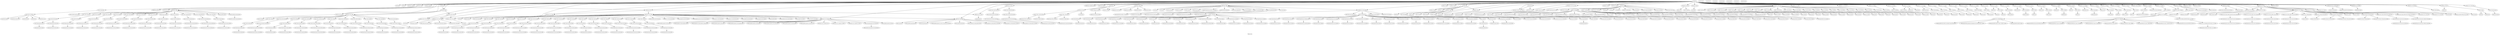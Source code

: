 digraph Resources {
    label = "Resources"
    "Stage[main]" [
        fontsize = 8,
        label = "Stage[main]"
    ]

    "Class[Settings]" [
        fontsize = 8,
        label = "Class[Settings]"
    ]

    "Class[Main]" [
        fontsize = 8,
        label = "Class[Main]"
    ]

    "Class[Profiles::Foreman]" [
        fontsize = 8,
        label = "Class[Profiles::Foreman]"
    ]

    "Class[Foreman::Repo]" [
        fontsize = 8,
        label = "Class[Foreman::Repo]"
    ]

    "Foreman::Repos[foreman]" [
        fontsize = 8,
        label = "Foreman::Repos[foreman]"
    ]

    "Package[centos-release-scl-rh]" [
        fontsize = 8,
        label = "Package[centos-release-scl-rh]"
    ]

    "Anchor[foreman::repo]" [
        fontsize = 8,
        label = "Anchor[foreman::repo]"
    ]

    "Class[Puppet::Params]" [
        fontsize = 8,
        label = "Class[Puppet::Params]"
    ]

    "Class[Puppet]" [
        fontsize = 8,
        label = "Class[Puppet]"
    ]

    "Class[Puppet::Config]" [
        fontsize = 8,
        label = "Class[Puppet::Config]"
    ]

    "Puppet::Config::Main[vardir]" [
        fontsize = 8,
        label = "Puppet::Config::Main[vardir]"
    ]

    "Puppet::Config::Main[logdir]" [
        fontsize = 8,
        label = "Puppet::Config::Main[logdir]"
    ]

    "Puppet::Config::Main[rundir]" [
        fontsize = 8,
        label = "Puppet::Config::Main[rundir]"
    ]

    "Puppet::Config::Main[ssldir]" [
        fontsize = 8,
        label = "Puppet::Config::Main[ssldir]"
    ]

    "Puppet::Config::Main[privatekeydir]" [
        fontsize = 8,
        label = "Puppet::Config::Main[privatekeydir]"
    ]

    "Puppet::Config::Main[hostprivkey]" [
        fontsize = 8,
        label = "Puppet::Config::Main[hostprivkey]"
    ]

    "Puppet::Config::Main[show_diff]" [
        fontsize = 8,
        label = "Puppet::Config::Main[show_diff]"
    ]

    "Puppet::Config::Main[codedir]" [
        fontsize = 8,
        label = "Puppet::Config::Main[codedir]"
    ]

    "Puppet::Config::Main[server]" [
        fontsize = 8,
        label = "Puppet::Config::Main[server]"
    ]

    "Puppet::Config::Main[pluginsource]" [
        fontsize = 8,
        label = "Puppet::Config::Main[pluginsource]"
    ]

    "Puppet::Config::Main[pluginfactsource]" [
        fontsize = 8,
        label = "Puppet::Config::Main[pluginfactsource]"
    ]

    "Puppet::Config::Main[certname]" [
        fontsize = 8,
        label = "Puppet::Config::Main[certname]"
    ]

    "File[/etc/puppetlabs/puppet]" [
        fontsize = 8,
        label = "File[/etc/puppetlabs/puppet]"
    ]

    "Concat[/etc/puppetlabs/puppet/puppet.conf]" [
        fontsize = 8,
        label = "Concat[/etc/puppetlabs/puppet/puppet.conf]"
    ]

    "File[/etc/puppetlabs/puppet/auth.conf]" [
        fontsize = 8,
        label = "File[/etc/puppetlabs/puppet/auth.conf]"
    ]

    "Class[Puppet::Agent]" [
        fontsize = 8,
        label = "Class[Puppet::Agent]"
    ]

    "Class[Puppet::Agent::Install]" [
        fontsize = 8,
        label = "Class[Puppet::Agent::Install]"
    ]

    "Package[puppet-agent]" [
        fontsize = 8,
        label = "Package[puppet-agent]"
    ]

    "Class[Puppet::Agent::Config]" [
        fontsize = 8,
        label = "Class[Puppet::Agent::Config]"
    ]

    "Puppet::Config::Agent[classfile]" [
        fontsize = 8,
        label = "Puppet::Config::Agent[classfile]"
    ]

    "Puppet::Config::Agent[localconfig]" [
        fontsize = 8,
        label = "Puppet::Config::Agent[localconfig]"
    ]

    "Puppet::Config::Agent[default_schedules]" [
        fontsize = 8,
        label = "Puppet::Config::Agent[default_schedules]"
    ]

    "Puppet::Config::Agent[report]" [
        fontsize = 8,
        label = "Puppet::Config::Agent[report]"
    ]

    "Puppet::Config::Agent[masterport]" [
        fontsize = 8,
        label = "Puppet::Config::Agent[masterport]"
    ]

    "Puppet::Config::Agent[environment]" [
        fontsize = 8,
        label = "Puppet::Config::Agent[environment]"
    ]

    "Puppet::Config::Agent[splay]" [
        fontsize = 8,
        label = "Puppet::Config::Agent[splay]"
    ]

    "Puppet::Config::Agent[splaylimit]" [
        fontsize = 8,
        label = "Puppet::Config::Agent[splaylimit]"
    ]

    "Puppet::Config::Agent[runinterval]" [
        fontsize = 8,
        label = "Puppet::Config::Agent[runinterval]"
    ]

    "Puppet::Config::Agent[noop]" [
        fontsize = 8,
        label = "Puppet::Config::Agent[noop]"
    ]

    "Puppet::Config::Agent[usecacheonfailure]" [
        fontsize = 8,
        label = "Puppet::Config::Agent[usecacheonfailure]"
    ]

    "Class[Puppet::Agent::Service]" [
        fontsize = 8,
        label = "Class[Puppet::Agent::Service]"
    ]

    "Class[Puppet::Agent::Service::Daemon]" [
        fontsize = 8,
        label = "Class[Puppet::Agent::Service::Daemon]"
    ]

    "Service[puppet]" [
        fontsize = 8,
        label = "Service[puppet]"
    ]

    "Class[Puppet::Agent::Service::Systemd]" [
        fontsize = 8,
        label = "Class[Puppet::Agent::Service::Systemd]"
    ]

    "Exec[systemctl-daemon-reload-puppet]" [
        fontsize = 8,
        label = "Exec[systemctl-daemon-reload-puppet]"
    ]

    "Service[puppet-run.timer]" [
        fontsize = 8,
        label = "Service[puppet-run.timer]"
    ]

    "File[/etc/systemd/system/puppet-run.timer]" [
        fontsize = 8,
        label = "File[/etc/systemd/system/puppet-run.timer]"
    ]

    "File[/etc/systemd/system/puppet-run.service]" [
        fontsize = 8,
        label = "File[/etc/systemd/system/puppet-run.service]"
    ]

    "Class[Puppet::Agent::Service::Cron]" [
        fontsize = 8,
        label = "Class[Puppet::Agent::Service::Cron]"
    ]

    "Cron[puppet]" [
        fontsize = 8,
        label = "Cron[puppet]"
    ]

    "Class[Puppet::Server]" [
        fontsize = 8,
        label = "Class[Puppet::Server]"
    ]

    "Class[Puppet::Server::Install]" [
        fontsize = 8,
        label = "Class[Puppet::Server::Install]"
    ]

    "User[puppet]" [
        fontsize = 8,
        label = "User[puppet]"
    ]

    "Package[puppetserver]" [
        fontsize = 8,
        label = "Package[puppetserver]"
    ]

    "Class[Puppet::Server::Config]" [
        fontsize = 8,
        label = "Class[Puppet::Server::Config]"
    ]

    "Class[Puppet::Server::Puppetserver]" [
        fontsize = 8,
        label = "Class[Puppet::Server::Puppetserver]"
    ]

    "Augeas[puppet::server::puppetserver::jvm]" [
        fontsize = 8,
        label = "Augeas[puppet::server::puppetserver::jvm]"
    ]

    "Augeas[puppet::server::puppetserver::bootstrap]" [
        fontsize = 8,
        label = "Augeas[puppet::server::puppetserver::bootstrap]"
    ]

    "Augeas[puppet::server::puppetserver::jruby_jar]" [
        fontsize = 8,
        label = "Augeas[puppet::server::puppetserver::jruby_jar]"
    ]

    "Systemd::Dropin_file[puppetserver.service-limits.conf]" [
        fontsize = 8,
        label = "Systemd::Dropin_file[puppetserver.service-limits.conf]"
    ]

    "File[/etc/puppetlabs/puppetserver/services.d]" [
        fontsize = 8,
        label = "File[/etc/puppetlabs/puppetserver/services.d]"
    ]

    "File[/etc/puppetlabs/puppetserver/services.d/ca.cfg]" [
        fontsize = 8,
        label = "File[/etc/puppetlabs/puppetserver/services.d/ca.cfg]"
    ]

    "File[/opt/puppetlabs/server/apps/puppetserver/config]" [
        fontsize = 8,
        label = "File[/opt/puppetlabs/server/apps/puppetserver/config]"
    ]

    "File[/opt/puppetlabs/server/apps/puppetserver/config/services.d]" [
        fontsize = 8,
        label = "File[/opt/puppetlabs/server/apps/puppetserver/config/services.d]"
    ]

    "File[/etc/puppetlabs/puppetserver/conf.d/ca.conf]" [
        fontsize = 8,
        label = "File[/etc/puppetlabs/puppetserver/conf.d/ca.conf]"
    ]

    "File[/etc/puppetlabs/puppetserver/conf.d/puppetserver.conf]" [
        fontsize = 8,
        label = "File[/etc/puppetlabs/puppetserver/conf.d/puppetserver.conf]"
    ]

    "File[/etc/puppetlabs/puppetserver/conf.d/auth.conf]" [
        fontsize = 8,
        label = "File[/etc/puppetlabs/puppetserver/conf.d/auth.conf]"
    ]

    "File[/etc/puppetlabs/puppetserver/conf.d/webserver.conf]" [
        fontsize = 8,
        label = "File[/etc/puppetlabs/puppetserver/conf.d/webserver.conf]"
    ]

    "File[/etc/puppetlabs/puppetserver/conf.d/product.conf]" [
        fontsize = 8,
        label = "File[/etc/puppetlabs/puppetserver/conf.d/product.conf]"
    ]

    "File[/etc/puppetlabs/puppetserver/conf.d/metrics.conf]" [
        fontsize = 8,
        label = "File[/etc/puppetlabs/puppetserver/conf.d/metrics.conf]"
    ]

    "Puppet::Config::Master[vardir]" [
        fontsize = 8,
        label = "Puppet::Config::Master[vardir]"
    ]

    "Puppet::Config::Master[rundir]" [
        fontsize = 8,
        label = "Puppet::Config::Master[rundir]"
    ]

    "Puppet::Config::Master[logdir]" [
        fontsize = 8,
        label = "Puppet::Config::Master[logdir]"
    ]

    "Class[Puppet::Server::Enc]" [
        fontsize = 8,
        label = "Class[Puppet::Server::Enc]"
    ]

    "Puppet::Config::Master[external_nodes]" [
        fontsize = 8,
        label = "Puppet::Config::Master[external_nodes]"
    ]

    "Puppet::Config::Master[node_terminus]" [
        fontsize = 8,
        label = "Puppet::Config::Master[node_terminus]"
    ]

    "Puppet::Config::Main[reports]" [
        fontsize = 8,
        label = "Puppet::Config::Main[reports]"
    ]

    "Puppet::Config::Main[environmentpath]" [
        fontsize = 8,
        label = "Puppet::Config::Main[environmentpath]"
    ]

    "Puppet::Config::Main[hiera_config]" [
        fontsize = 8,
        label = "Puppet::Config::Main[hiera_config]"
    ]

    "Puppet::Config::Main[basemodulepath]" [
        fontsize = 8,
        label = "Puppet::Config::Main[basemodulepath]"
    ]

    "Puppet::Config::Master[autosign]" [
        fontsize = 8,
        label = "Puppet::Config::Master[autosign]"
    ]

    "Puppet::Config::Master[ca]" [
        fontsize = 8,
        label = "Puppet::Config::Master[ca]"
    ]

    "Puppet::Config::Master[certname]" [
        fontsize = 8,
        label = "Puppet::Config::Master[certname]"
    ]

    "Puppet::Config::Master[parser]" [
        fontsize = 8,
        label = "Puppet::Config::Master[parser]"
    ]

    "Puppet::Config::Master[strict_variables]" [
        fontsize = 8,
        label = "Puppet::Config::Master[strict_variables]"
    ]

    "Puppet::Config::Master[storeconfigs]" [
        fontsize = 8,
        label = "Puppet::Config::Master[storeconfigs]"
    ]

    "Puppet::Config::Master[ssldir]" [
        fontsize = 8,
        label = "Puppet::Config::Master[ssldir]"
    ]

    "File[/opt/puppetlabs/puppet/cache/reports]" [
        fontsize = 8,
        label = "File[/opt/puppetlabs/puppet/cache/reports]"
    ]

    "Exec[mkdir -p /usr/share/puppet/modules]" [
        fontsize = 8,
        label = "Exec[mkdir -p /usr/share/puppet/modules]"
    ]

    "File[/etc/puppetlabs/puppet/ssl/private_keys]" [
        fontsize = 8,
        label = "File[/etc/puppetlabs/puppet/ssl/private_keys]"
    ]

    "File[/etc/puppetlabs/puppet/ssl/private_keys/foreman.maas.pem]" [
        fontsize = 8,
        label = "File[/etc/puppetlabs/puppet/ssl/private_keys/foreman.maas.pem]"
    ]

    "Exec[puppet_server_config-create_ssl_dir]" [
        fontsize = 8,
        label = "Exec[puppet_server_config-create_ssl_dir]"
    ]

    "Exec[puppet_server_config-generate_ca_cert]" [
        fontsize = 8,
        label = "Exec[puppet_server_config-generate_ca_cert]"
    ]

    "File[/etc/puppetlabs/puppet/autosign.conf]" [
        fontsize = 8,
        label = "File[/etc/puppetlabs/puppet/autosign.conf]"
    ]

    "File[/etc/puppetlabs/code/environments]" [
        fontsize = 8,
        label = "File[/etc/puppetlabs/code/environments]"
    ]

    "File[/opt/puppetlabs/puppet]" [
        fontsize = 8,
        label = "File[/opt/puppetlabs/puppet]"
    ]

    "File[/etc/puppetlabs/code/environments/common]" [
        fontsize = 8,
        label = "File[/etc/puppetlabs/code/environments/common]"
    ]

    "File[/etc/puppetlabs/code/modules]" [
        fontsize = 8,
        label = "File[/etc/puppetlabs/code/modules]"
    ]

    "File[/opt/puppetlabs/puppet/modules]" [
        fontsize = 8,
        label = "File[/opt/puppetlabs/puppet/modules]"
    ]

    "File[/usr/share/puppet/modules]" [
        fontsize = 8,
        label = "File[/usr/share/puppet/modules]"
    ]

    "Class[Foreman::Puppetmaster::Params]" [
        fontsize = 8,
        label = "Class[Foreman::Puppetmaster::Params]"
    ]

    "Class[Foreman::Puppetmaster]" [
        fontsize = 8,
        label = "Class[Foreman::Puppetmaster]"
    ]

    "Package[rubygem-json]" [
        fontsize = 8,
        label = "Package[rubygem-json]"
    ]

    "File[/etc/puppetlabs/puppet/foreman.yaml]" [
        fontsize = 8,
        label = "File[/etc/puppetlabs/puppet/foreman.yaml]"
    ]

    "Exec[Create Puppet Reports dir]" [
        fontsize = 8,
        label = "Exec[Create Puppet Reports dir]"
    ]

    "File[/opt/puppetlabs/puppet/lib/ruby/vendor_ruby/puppet/reports/foreman.rb]" [
        fontsize = 8,
        label = "File[/opt/puppetlabs/puppet/lib/ruby/vendor_ruby/puppet/reports/foreman.rb]"
    ]

    "File[/etc/puppetlabs/puppet/node.rb]" [
        fontsize = 8,
        label = "File[/etc/puppetlabs/puppet/node.rb]"
    ]

    "File[/opt/puppetlabs/server/data/puppetserver/yaml]" [
        fontsize = 8,
        label = "File[/opt/puppetlabs/server/data/puppetserver/yaml]"
    ]

    "File[/opt/puppetlabs/server/data/puppetserver/yaml/foreman]" [
        fontsize = 8,
        label = "File[/opt/puppetlabs/server/data/puppetserver/yaml/foreman]"
    ]

    "File[/opt/puppetlabs/server/data/puppetserver/yaml/node]" [
        fontsize = 8,
        label = "File[/opt/puppetlabs/server/data/puppetserver/yaml/node]"
    ]

    "File[/opt/puppetlabs/server/data/puppetserver/yaml/facts]" [
        fontsize = 8,
        label = "File[/opt/puppetlabs/server/data/puppetserver/yaml/facts]"
    ]

    "Class[Puppet::Server::Service]" [
        fontsize = 8,
        label = "Class[Puppet::Server::Service]"
    ]

    "Service[puppetserver]" [
        fontsize = 8,
        label = "Service[puppetserver]"
    ]

    "Class[Foreman::Params]" [
        fontsize = 8,
        label = "Class[Foreman::Params]"
    ]

    "Class[Foreman]" [
        fontsize = 8,
        label = "Class[Foreman]"
    ]

    "Foreman::Rake[apipie:cache:index]" [
        fontsize = 8,
        label = "Foreman::Rake[apipie:cache:index]"
    ]

    "Class[Foreman::Install]" [
        fontsize = 8,
        label = "Class[Foreman::Install]"
    ]

    "Package[foreman-postgresql]" [
        fontsize = 8,
        label = "Package[foreman-postgresql]"
    ]

    "Package[foreman-selinux]" [
        fontsize = 8,
        label = "Package[foreman-selinux]"
    ]

    "Package[foreman-service]" [
        fontsize = 8,
        label = "Package[foreman-service]"
    ]

    "Package[foreman-dynflow-sidekiq]" [
        fontsize = 8,
        label = "Package[foreman-dynflow-sidekiq]"
    ]

    "Class[Foreman::Config]" [
        fontsize = 8,
        label = "Class[Foreman::Config]"
    ]

    "Class[Redis::Globals]" [
        fontsize = 8,
        label = "Class[Redis::Globals]"
    ]

    "Class[Redis::Params]" [
        fontsize = 8,
        label = "Class[Redis::Params]"
    ]

    "Class[Redis]" [
        fontsize = 8,
        label = "Class[Redis]"
    ]

    "Class[Redis::Preinstall]" [
        fontsize = 8,
        label = "Class[Redis::Preinstall]"
    ]

    "Class[Redis::Install]" [
        fontsize = 8,
        label = "Class[Redis::Install]"
    ]

    "Package[redis]" [
        fontsize = 8,
        label = "Package[redis]"
    ]

    "Class[Redis::Config]" [
        fontsize = 8,
        label = "Class[Redis::Config]"
    ]

    "File[/etc/redis]" [
        fontsize = 8,
        label = "File[/etc/redis]"
    ]

    "File[/var/log/redis]" [
        fontsize = 8,
        label = "File[/var/log/redis]"
    ]

    "File[/var/lib/redis]" [
        fontsize = 8,
        label = "File[/var/lib/redis]"
    ]

    "Redis::Instance[default]" [
        fontsize = 8,
        label = "Redis::Instance[default]"
    ]

    "Class[Redis::Ulimit]" [
        fontsize = 8,
        label = "Class[Redis::Ulimit]"
    ]

    "File[/etc/systemd/system/redis.service.d/]" [
        fontsize = 8,
        label = "File[/etc/systemd/system/redis.service.d/]"
    ]

    "File[/etc/systemd/system/redis.service.d/limit.conf]" [
        fontsize = 8,
        label = "File[/etc/systemd/system/redis.service.d/limit.conf]"
    ]

    "Augeas[Systemd redis ulimit]" [
        fontsize = 8,
        label = "Augeas[Systemd redis ulimit]"
    ]

    "Class[Systemd::Systemctl::Daemon_reload]" [
        fontsize = 8,
        label = "Class[Systemd::Systemctl::Daemon_reload]"
    ]

    "Exec[systemctl-daemon-reload]" [
        fontsize = 8,
        label = "Exec[systemctl-daemon-reload]"
    ]

    "Class[Redis::Service]" [
        fontsize = 8,
        label = "Class[Redis::Service]"
    ]

    "Service[redis]" [
        fontsize = 8,
        label = "Service[redis]"
    ]

    "File[/etc/foreman/dynflow]" [
        fontsize = 8,
        label = "File[/etc/foreman/dynflow]"
    ]

    "Concat::Fragment[foreman_settings+01-header.yaml]" [
        fontsize = 8,
        label = "Concat::Fragment[foreman_settings+01-header.yaml]"
    ]

    "Concat[/etc/foreman/settings.yaml]" [
        fontsize = 8,
        label = "Concat[/etc/foreman/settings.yaml]"
    ]

    "File[/etc/foreman/database.yml]" [
        fontsize = 8,
        label = "File[/etc/foreman/database.yml]"
    ]

    "File[/etc/foreman/email.yaml]" [
        fontsize = 8,
        label = "File[/etc/foreman/email.yaml]"
    ]

    "Systemd::Dropin_file[foreman-socket]" [
        fontsize = 8,
        label = "Systemd::Dropin_file[foreman-socket]"
    ]

    "Systemd::Dropin_file[foreman-service]" [
        fontsize = 8,
        label = "Systemd::Dropin_file[foreman-service]"
    ]

    "File[/usr/share/foreman]" [
        fontsize = 8,
        label = "File[/usr/share/foreman]"
    ]

    "Group[foreman]" [
        fontsize = 8,
        label = "Group[foreman]"
    ]

    "User[foreman]" [
        fontsize = 8,
        label = "User[foreman]"
    ]

    "Cron[clear_session_table]" [
        fontsize = 8,
        label = "Cron[clear_session_table]"
    ]

    "Cron[expire_old_reports]" [
        fontsize = 8,
        label = "Cron[expire_old_reports]"
    ]

    "Cron[daily summary]" [
        fontsize = 8,
        label = "Cron[daily summary]"
    ]

    "Class[Foreman::Config::Apache]" [
        fontsize = 8,
        label = "Class[Foreman::Config::Apache]"
    ]

    "Class[Apache::Mod::Proxy_wstunnel]" [
        fontsize = 8,
        label = "Class[Apache::Mod::Proxy_wstunnel]"
    ]

    "Class[Apache::Version]" [
        fontsize = 8,
        label = "Class[Apache::Version]"
    ]

    "Class[Apache::Params]" [
        fontsize = 8,
        label = "Class[Apache::Params]"
    ]

    "Class[Apache]" [
        fontsize = 8,
        label = "Class[Apache]"
    ]

    "Class[Apache::Mod::Proxy]" [
        fontsize = 8,
        label = "Class[Apache::Mod::Proxy]"
    ]

    "Package[httpd]" [
        fontsize = 8,
        label = "Package[httpd]"
    ]

    "User[apache]" [
        fontsize = 8,
        label = "User[apache]"
    ]

    "Group[apache]" [
        fontsize = 8,
        label = "Group[apache]"
    ]

    "Class[Apache::Service]" [
        fontsize = 8,
        label = "Class[Apache::Service]"
    ]

    "Service[httpd]" [
        fontsize = 8,
        label = "Service[httpd]"
    ]

    "Exec[mkdir /etc/httpd/conf.d]" [
        fontsize = 8,
        label = "Exec[mkdir /etc/httpd/conf.d]"
    ]

    "File[/etc/httpd/conf.d]" [
        fontsize = 8,
        label = "File[/etc/httpd/conf.d]"
    ]

    "Exec[mkdir /etc/httpd/conf.modules.d]" [
        fontsize = 8,
        label = "Exec[mkdir /etc/httpd/conf.modules.d]"
    ]

    "File[/etc/httpd/conf.modules.d]" [
        fontsize = 8,
        label = "File[/etc/httpd/conf.modules.d]"
    ]

    "Concat[/etc/httpd/conf/ports.conf]" [
        fontsize = 8,
        label = "Concat[/etc/httpd/conf/ports.conf]"
    ]

    "Concat::Fragment[Apache ports header]" [
        fontsize = 8,
        label = "Concat::Fragment[Apache ports header]"
    ]

    "File[/etc/httpd/conf/httpd.conf]" [
        fontsize = 8,
        label = "File[/etc/httpd/conf/httpd.conf]"
    ]

    "Class[Apache::Default_mods]" [
        fontsize = 8,
        label = "Class[Apache::Default_mods]"
    ]

    "Apache::Mod[log_config]" [
        fontsize = 8,
        label = "Apache::Mod[log_config]"
    ]

    "Apache::Mod[systemd]" [
        fontsize = 8,
        label = "Apache::Mod[systemd]"
    ]

    "Apache::Mod[unixd]" [
        fontsize = 8,
        label = "Apache::Mod[unixd]"
    ]

    "Apache::Mod[authz_host]" [
        fontsize = 8,
        label = "Apache::Mod[authz_host]"
    ]

    "Class[Apache::Mod::Actions]" [
        fontsize = 8,
        label = "Class[Apache::Mod::Actions]"
    ]

    "Apache::Mod[actions]" [
        fontsize = 8,
        label = "Apache::Mod[actions]"
    ]

    "Class[Apache::Mod::Authn_core]" [
        fontsize = 8,
        label = "Class[Apache::Mod::Authn_core]"
    ]

    "Apache::Mod[authn_core]" [
        fontsize = 8,
        label = "Apache::Mod[authn_core]"
    ]

    "Class[Apache::Mod::Cache]" [
        fontsize = 8,
        label = "Class[Apache::Mod::Cache]"
    ]

    "Apache::Mod[cache]" [
        fontsize = 8,
        label = "Apache::Mod[cache]"
    ]

    "Class[Apache::Mod::Ext_filter]" [
        fontsize = 8,
        label = "Class[Apache::Mod::Ext_filter]"
    ]

    "Apache::Mod[ext_filter]" [
        fontsize = 8,
        label = "Apache::Mod[ext_filter]"
    ]

    "Class[Apache::Mod::Mime]" [
        fontsize = 8,
        label = "Class[Apache::Mod::Mime]"
    ]

    "Apache::Mod[mime]" [
        fontsize = 8,
        label = "Apache::Mod[mime]"
    ]

    "File[mime.conf]" [
        fontsize = 8,
        label = "File[mime.conf]"
    ]

    "Package[mailcap]" [
        fontsize = 8,
        label = "Package[mailcap]"
    ]

    "Class[Apache::Mod::Mime_magic]" [
        fontsize = 8,
        label = "Class[Apache::Mod::Mime_magic]"
    ]

    "Apache::Mod[mime_magic]" [
        fontsize = 8,
        label = "Apache::Mod[mime_magic]"
    ]

    "File[mime_magic.conf]" [
        fontsize = 8,
        label = "File[mime_magic.conf]"
    ]

    "Class[Apache::Mod::Rewrite]" [
        fontsize = 8,
        label = "Class[Apache::Mod::Rewrite]"
    ]

    "Apache::Mod[rewrite]" [
        fontsize = 8,
        label = "Apache::Mod[rewrite]"
    ]

    "Class[Apache::Mod::Speling]" [
        fontsize = 8,
        label = "Class[Apache::Mod::Speling]"
    ]

    "Apache::Mod[speling]" [
        fontsize = 8,
        label = "Apache::Mod[speling]"
    ]

    "Class[Apache::Mod::Suexec]" [
        fontsize = 8,
        label = "Class[Apache::Mod::Suexec]"
    ]

    "Apache::Mod[suexec]" [
        fontsize = 8,
        label = "Apache::Mod[suexec]"
    ]

    "Class[Apache::Mod::Version]" [
        fontsize = 8,
        label = "Class[Apache::Mod::Version]"
    ]

    "Apache::Mod[version]" [
        fontsize = 8,
        label = "Apache::Mod[version]"
    ]

    "Class[Apache::Mod::Vhost_alias]" [
        fontsize = 8,
        label = "Class[Apache::Mod::Vhost_alias]"
    ]

    "Apache::Mod[vhost_alias]" [
        fontsize = 8,
        label = "Apache::Mod[vhost_alias]"
    ]

    "Apache::Mod[auth_digest]" [
        fontsize = 8,
        label = "Apache::Mod[auth_digest]"
    ]

    "Apache::Mod[authn_anon]" [
        fontsize = 8,
        label = "Apache::Mod[authn_anon]"
    ]

    "Apache::Mod[authn_dbm]" [
        fontsize = 8,
        label = "Apache::Mod[authn_dbm]"
    ]

    "Apache::Mod[authz_dbm]" [
        fontsize = 8,
        label = "Apache::Mod[authz_dbm]"
    ]

    "Apache::Mod[authz_owner]" [
        fontsize = 8,
        label = "Apache::Mod[authz_owner]"
    ]

    "Apache::Mod[expires]" [
        fontsize = 8,
        label = "Apache::Mod[expires]"
    ]

    "Apache::Mod[include]" [
        fontsize = 8,
        label = "Apache::Mod[include]"
    ]

    "Apache::Mod[logio]" [
        fontsize = 8,
        label = "Apache::Mod[logio]"
    ]

    "Apache::Mod[substitute]" [
        fontsize = 8,
        label = "Apache::Mod[substitute]"
    ]

    "Apache::Mod[usertrack]" [
        fontsize = 8,
        label = "Apache::Mod[usertrack]"
    ]

    "Class[Apache::Mod::Cgi]" [
        fontsize = 8,
        label = "Class[Apache::Mod::Cgi]"
    ]

    "Apache::Mod[cgi]" [
        fontsize = 8,
        label = "Apache::Mod[cgi]"
    ]

    "Class[Apache::Mod::Alias]" [
        fontsize = 8,
        label = "Class[Apache::Mod::Alias]"
    ]

    "Apache::Mod[alias]" [
        fontsize = 8,
        label = "Apache::Mod[alias]"
    ]

    "File[alias.conf]" [
        fontsize = 8,
        label = "File[alias.conf]"
    ]

    "Class[Apache::Mod::Authn_file]" [
        fontsize = 8,
        label = "Class[Apache::Mod::Authn_file]"
    ]

    "Apache::Mod[authn_file]" [
        fontsize = 8,
        label = "Apache::Mod[authn_file]"
    ]

    "Class[Apache::Mod::Autoindex]" [
        fontsize = 8,
        label = "Class[Apache::Mod::Autoindex]"
    ]

    "Apache::Mod[autoindex]" [
        fontsize = 8,
        label = "Apache::Mod[autoindex]"
    ]

    "File[autoindex.conf]" [
        fontsize = 8,
        label = "File[autoindex.conf]"
    ]

    "Class[Apache::Mod::Dav]" [
        fontsize = 8,
        label = "Class[Apache::Mod::Dav]"
    ]

    "Apache::Mod[dav]" [
        fontsize = 8,
        label = "Apache::Mod[dav]"
    ]

    "Class[Apache::Mod::Dav_fs]" [
        fontsize = 8,
        label = "Class[Apache::Mod::Dav_fs]"
    ]

    "Apache::Mod[dav_fs]" [
        fontsize = 8,
        label = "Apache::Mod[dav_fs]"
    ]

    "File[dav_fs.conf]" [
        fontsize = 8,
        label = "File[dav_fs.conf]"
    ]

    "Class[Apache::Mod::Deflate]" [
        fontsize = 8,
        label = "Class[Apache::Mod::Deflate]"
    ]

    "Apache::Mod[deflate]" [
        fontsize = 8,
        label = "Apache::Mod[deflate]"
    ]

    "File[deflate.conf]" [
        fontsize = 8,
        label = "File[deflate.conf]"
    ]

    "Class[Apache::Mod::Dir]" [
        fontsize = 8,
        label = "Class[Apache::Mod::Dir]"
    ]

    "Apache::Mod[dir]" [
        fontsize = 8,
        label = "Apache::Mod[dir]"
    ]

    "File[dir.conf]" [
        fontsize = 8,
        label = "File[dir.conf]"
    ]

    "Class[Apache::Mod::Negotiation]" [
        fontsize = 8,
        label = "Class[Apache::Mod::Negotiation]"
    ]

    "Apache::Mod[negotiation]" [
        fontsize = 8,
        label = "Apache::Mod[negotiation]"
    ]

    "File[negotiation.conf]" [
        fontsize = 8,
        label = "File[negotiation.conf]"
    ]

    "Class[Apache::Mod::Setenvif]" [
        fontsize = 8,
        label = "Class[Apache::Mod::Setenvif]"
    ]

    "Apache::Mod[setenvif]" [
        fontsize = 8,
        label = "Apache::Mod[setenvif]"
    ]

    "File[setenvif.conf]" [
        fontsize = 8,
        label = "File[setenvif.conf]"
    ]

    "Apache::Mod[auth_basic]" [
        fontsize = 8,
        label = "Apache::Mod[auth_basic]"
    ]

    "Class[Apache::Mod::Filter]" [
        fontsize = 8,
        label = "Class[Apache::Mod::Filter]"
    ]

    "Apache::Mod[filter]" [
        fontsize = 8,
        label = "Apache::Mod[filter]"
    ]

    "Apache::Mod[authz_core]" [
        fontsize = 8,
        label = "Apache::Mod[authz_core]"
    ]

    "Apache::Mod[access_compat]" [
        fontsize = 8,
        label = "Apache::Mod[access_compat]"
    ]

    "Class[Apache::Mod::Authz_user]" [
        fontsize = 8,
        label = "Class[Apache::Mod::Authz_user]"
    ]

    "Apache::Mod[authz_user]" [
        fontsize = 8,
        label = "Apache::Mod[authz_user]"
    ]

    "Apache::Mod[authz_groupfile]" [
        fontsize = 8,
        label = "Apache::Mod[authz_groupfile]"
    ]

    "Class[Apache::Mod::Env]" [
        fontsize = 8,
        label = "Class[Apache::Mod::Env]"
    ]

    "Apache::Mod[env]" [
        fontsize = 8,
        label = "Apache::Mod[env]"
    ]

    "Class[Apache::Default_confd_files]" [
        fontsize = 8,
        label = "Class[Apache::Default_confd_files]"
    ]

    "Class[Apache::Mod::Prefork]" [
        fontsize = 8,
        label = "Class[Apache::Mod::Prefork]"
    ]

    "File[/etc/httpd/conf.modules.d/prefork.conf]" [
        fontsize = 8,
        label = "File[/etc/httpd/conf.modules.d/prefork.conf]"
    ]

    "Apache::Mpm[prefork]" [
        fontsize = 8,
        label = "Apache::Mpm[prefork]"
    ]

    "Apache::Vhost[default]" [
        fontsize = 8,
        label = "Apache::Vhost[default]"
    ]

    "Apache::Vhost[default-ssl]" [
        fontsize = 8,
        label = "Apache::Vhost[default-ssl]"
    ]

    "Anchor[::apache::modules_set_up]" [
        fontsize = 8,
        label = "Anchor[::apache::modules_set_up]"
    ]

    "Apache::Mod[proxy]" [
        fontsize = 8,
        label = "Apache::Mod[proxy]"
    ]

    "File[proxy.conf]" [
        fontsize = 8,
        label = "File[proxy.conf]"
    ]

    "Apache::Mod[proxy_wstunnel]" [
        fontsize = 8,
        label = "Apache::Mod[proxy_wstunnel]"
    ]

    "Selboolean[httpd_can_network_connect]" [
        fontsize = 8,
        label = "Selboolean[httpd_can_network_connect]"
    ]

    "Class[Apache::Mod::Headers]" [
        fontsize = 8,
        label = "Class[Apache::Mod::Headers]"
    ]

    "Apache::Mod[headers]" [
        fontsize = 8,
        label = "Apache::Mod[headers]"
    ]

    "File[/etc/httpd/conf.d/05-foreman.d]" [
        fontsize = 8,
        label = "File[/etc/httpd/conf.d/05-foreman.d]"
    ]

    "Apache::Vhost[foreman]" [
        fontsize = 8,
        label = "Apache::Vhost[foreman]"
    ]

    "File[/etc/httpd/conf.d/05-foreman-ssl.d]" [
        fontsize = 8,
        label = "File[/etc/httpd/conf.d/05-foreman-ssl.d]"
    ]

    "Apache::Vhost[foreman-ssl]" [
        fontsize = 8,
        label = "Apache::Vhost[foreman-ssl]"
    ]

    "Class[Foreman::Database]" [
        fontsize = 8,
        label = "Class[Foreman::Database]"
    ]

    "Class[Foreman::Database::Postgresql]" [
        fontsize = 8,
        label = "Class[Foreman::Database::Postgresql]"
    ]

    "Class[Postgresql::Globals]" [
        fontsize = 8,
        label = "Class[Postgresql::Globals]"
    ]

    "Class[Postgresql::Params]" [
        fontsize = 8,
        label = "Class[Postgresql::Params]"
    ]

    "Class[Postgresql::Client]" [
        fontsize = 8,
        label = "Class[Postgresql::Client]"
    ]

    "Class[Postgresql::Server]" [
        fontsize = 8,
        label = "Class[Postgresql::Server]"
    ]

    "Class[Postgresql::Repo]" [
        fontsize = 8,
        label = "Class[Postgresql::Repo]"
    ]

    "Class[Postgresql::Repo::Yum_postgresql_org]" [
        fontsize = 8,
        label = "Class[Postgresql::Repo::Yum_postgresql_org]"
    ]

    "File[/etc/pki/rpm-gpg/RPM-GPG-KEY-PGDG-10]" [
        fontsize = 8,
        label = "File[/etc/pki/rpm-gpg/RPM-GPG-KEY-PGDG-10]"
    ]

    "Yumrepo[yum.postgresql.org]" [
        fontsize = 8,
        label = "Yumrepo[yum.postgresql.org]"
    ]

    "Package[postgresql-client]" [
        fontsize = 8,
        label = "Package[postgresql-client]"
    ]

    "File[/usr/local/bin/validate_postgresql_connection.sh]" [
        fontsize = 8,
        label = "File[/usr/local/bin/validate_postgresql_connection.sh]"
    ]

    "Class[Postgresql::Server::Reload]" [
        fontsize = 8,
        label = "Class[Postgresql::Server::Reload]"
    ]

    "Exec[postgresql_reload]" [
        fontsize = 8,
        label = "Exec[postgresql_reload]"
    ]

    "Class[Postgresql::Server::Install]" [
        fontsize = 8,
        label = "Class[Postgresql::Server::Install]"
    ]

    "Package[postgresql-server]" [
        fontsize = 8,
        label = "Package[postgresql-server]"
    ]

    "Class[Postgresql::Server::Initdb]" [
        fontsize = 8,
        label = "Class[Postgresql::Server::Initdb]"
    ]

    "File[/var/lib/pgsql/10/data]" [
        fontsize = 8,
        label = "File[/var/lib/pgsql/10/data]"
    ]

    "Exec[postgresql_initdb]" [
        fontsize = 8,
        label = "Exec[postgresql_initdb]"
    ]

    "Class[Postgresql::Server::Config]" [
        fontsize = 8,
        label = "Class[Postgresql::Server::Config]"
    ]

    "Concat[/var/lib/pgsql/10/data/pg_hba.conf]" [
        fontsize = 8,
        label = "Concat[/var/lib/pgsql/10/data/pg_hba.conf]"
    ]

    "Postgresql::Server::Pg_hba_rule[local access as postgres user]" [
        fontsize = 8,
        label = "Postgresql::Server::Pg_hba_rule[local access as postgres user]"
    ]

    "Postgresql::Server::Pg_hba_rule[local access to database with same name]" [
        fontsize = 8,
        label = "Postgresql::Server::Pg_hba_rule[local access to database with same name]"
    ]

    "Postgresql::Server::Pg_hba_rule[allow localhost TCP access to postgresql user]" [
        fontsize = 8,
        label = "Postgresql::Server::Pg_hba_rule[allow localhost TCP access to postgresql user]"
    ]

    "Postgresql::Server::Pg_hba_rule[deny access to postgresql user]" [
        fontsize = 8,
        label = "Postgresql::Server::Pg_hba_rule[deny access to postgresql user]"
    ]

    "Postgresql::Server::Pg_hba_rule[allow access to all users]" [
        fontsize = 8,
        label = "Postgresql::Server::Pg_hba_rule[allow access to all users]"
    ]

    "Postgresql::Server::Pg_hba_rule[allow access to ipv6 localhost]" [
        fontsize = 8,
        label = "Postgresql::Server::Pg_hba_rule[allow access to ipv6 localhost]"
    ]

    "Postgresql::Server::Config_entry[port]" [
        fontsize = 8,
        label = "Postgresql::Server::Config_entry[port]"
    ]

    "Postgresql::Server::Config_entry[data_directory]" [
        fontsize = 8,
        label = "Postgresql::Server::Config_entry[data_directory]"
    ]

    "Concat[/var/lib/pgsql/10/data/pg_ident.conf]" [
        fontsize = 8,
        label = "Concat[/var/lib/pgsql/10/data/pg_ident.conf]"
    ]

    "File[systemd-override]" [
        fontsize = 8,
        label = "File[systemd-override]"
    ]

    "Exec[restart-systemd]" [
        fontsize = 8,
        label = "Exec[restart-systemd]"
    ]

    "Class[Postgresql::Server::Service]" [
        fontsize = 8,
        label = "Class[Postgresql::Server::Service]"
    ]

    "Anchor[postgresql::server::service::begin]" [
        fontsize = 8,
        label = "Anchor[postgresql::server::service::begin]"
    ]

    "Service[postgresqld]" [
        fontsize = 8,
        label = "Service[postgresqld]"
    ]

    "Postgresql_conn_validator[validate_service_is_running]" [
        fontsize = 8,
        label = "Postgresql_conn_validator[validate_service_is_running]"
    ]

    "Anchor[postgresql::server::service::end]" [
        fontsize = 8,
        label = "Anchor[postgresql::server::service::end]"
    ]

    "Class[Postgresql::Server::Passwd]" [
        fontsize = 8,
        label = "Class[Postgresql::Server::Passwd]"
    ]

    "Postgresql::Server::Db[foreman]" [
        fontsize = 8,
        label = "Postgresql::Server::Db[foreman]"
    ]

    "Foreman::Rake[db:migrate]" [
        fontsize = 8,
        label = "Foreman::Rake[db:migrate]"
    ]

    "Foreman_config_entry[db_pending_seed]" [
        fontsize = 8,
        label = "Foreman_config_entry[db_pending_seed]"
    ]

    "Foreman::Rake[db:seed]" [
        fontsize = 8,
        label = "Foreman::Rake[db:seed]"
    ]

    "Class[Foreman::Service]" [
        fontsize = 8,
        label = "Class[Foreman::Service]"
    ]

    "Foreman::Dynflow::Worker[orchestrator]" [
        fontsize = 8,
        label = "Foreman::Dynflow::Worker[orchestrator]"
    ]

    "Foreman::Dynflow::Worker[worker]" [
        fontsize = 8,
        label = "Foreman::Dynflow::Worker[worker]"
    ]

    "Service[foreman]" [
        fontsize = 8,
        label = "Service[foreman]"
    ]

    "Class[Foreman::Settings]" [
        fontsize = 8,
        label = "Class[Foreman::Settings]"
    ]

    "Foreman::Repos::Yum[foreman]" [
        fontsize = 8,
        label = "Foreman::Repos::Yum[foreman]"
    ]

    "Puppet::Config::Entry[mainvardir]" [
        fontsize = 8,
        label = "Puppet::Config::Entry[mainvardir]"
    ]

    "Puppet::Config::Entry[mainlogdir]" [
        fontsize = 8,
        label = "Puppet::Config::Entry[mainlogdir]"
    ]

    "Puppet::Config::Entry[mainrundir]" [
        fontsize = 8,
        label = "Puppet::Config::Entry[mainrundir]"
    ]

    "Puppet::Config::Entry[mainssldir]" [
        fontsize = 8,
        label = "Puppet::Config::Entry[mainssldir]"
    ]

    "Puppet::Config::Entry[mainprivatekeydir]" [
        fontsize = 8,
        label = "Puppet::Config::Entry[mainprivatekeydir]"
    ]

    "Puppet::Config::Entry[mainhostprivkey]" [
        fontsize = 8,
        label = "Puppet::Config::Entry[mainhostprivkey]"
    ]

    "Puppet::Config::Entry[mainshow_diff]" [
        fontsize = 8,
        label = "Puppet::Config::Entry[mainshow_diff]"
    ]

    "Puppet::Config::Entry[maincodedir]" [
        fontsize = 8,
        label = "Puppet::Config::Entry[maincodedir]"
    ]

    "Puppet::Config::Entry[mainserver]" [
        fontsize = 8,
        label = "Puppet::Config::Entry[mainserver]"
    ]

    "Puppet::Config::Entry[mainpluginsource]" [
        fontsize = 8,
        label = "Puppet::Config::Entry[mainpluginsource]"
    ]

    "Puppet::Config::Entry[mainpluginfactsource]" [
        fontsize = 8,
        label = "Puppet::Config::Entry[mainpluginfactsource]"
    ]

    "Puppet::Config::Entry[maincertname]" [
        fontsize = 8,
        label = "Puppet::Config::Entry[maincertname]"
    ]

    "Concat_file[/etc/puppetlabs/puppet/puppet.conf]" [
        fontsize = 8,
        label = "Concat_file[/etc/puppetlabs/puppet/puppet.conf]"
    ]

    "Puppet::Config::Entry[agent_classfile]" [
        fontsize = 8,
        label = "Puppet::Config::Entry[agent_classfile]"
    ]

    "Puppet::Config::Entry[agent_localconfig]" [
        fontsize = 8,
        label = "Puppet::Config::Entry[agent_localconfig]"
    ]

    "Puppet::Config::Entry[agent_default_schedules]" [
        fontsize = 8,
        label = "Puppet::Config::Entry[agent_default_schedules]"
    ]

    "Puppet::Config::Entry[agent_report]" [
        fontsize = 8,
        label = "Puppet::Config::Entry[agent_report]"
    ]

    "Puppet::Config::Entry[agent_masterport]" [
        fontsize = 8,
        label = "Puppet::Config::Entry[agent_masterport]"
    ]

    "Puppet::Config::Entry[agent_environment]" [
        fontsize = 8,
        label = "Puppet::Config::Entry[agent_environment]"
    ]

    "Puppet::Config::Entry[agent_splay]" [
        fontsize = 8,
        label = "Puppet::Config::Entry[agent_splay]"
    ]

    "Puppet::Config::Entry[agent_splaylimit]" [
        fontsize = 8,
        label = "Puppet::Config::Entry[agent_splaylimit]"
    ]

    "Puppet::Config::Entry[agent_runinterval]" [
        fontsize = 8,
        label = "Puppet::Config::Entry[agent_runinterval]"
    ]

    "Puppet::Config::Entry[agent_noop]" [
        fontsize = 8,
        label = "Puppet::Config::Entry[agent_noop]"
    ]

    "Puppet::Config::Entry[agent_usecacheonfailure]" [
        fontsize = 8,
        label = "Puppet::Config::Entry[agent_usecacheonfailure]"
    ]

    "Class[Systemd]" [
        fontsize = 8,
        label = "Class[Systemd]"
    ]

    "Class[Systemd::Journald]" [
        fontsize = 8,
        label = "Class[Systemd::Journald]"
    ]

    "Service[systemd-journald]" [
        fontsize = 8,
        label = "Service[systemd-journald]"
    ]

    "File[/etc/systemd/system/puppetserver.service.d/limits.conf]" [
        fontsize = 8,
        label = "File[/etc/systemd/system/puppetserver.service.d/limits.conf]"
    ]

    "Puppet::Config::Entry[master_vardir]" [
        fontsize = 8,
        label = "Puppet::Config::Entry[master_vardir]"
    ]

    "Puppet::Config::Entry[master_rundir]" [
        fontsize = 8,
        label = "Puppet::Config::Entry[master_rundir]"
    ]

    "Puppet::Config::Entry[master_logdir]" [
        fontsize = 8,
        label = "Puppet::Config::Entry[master_logdir]"
    ]

    "Puppet::Config::Entry[master_external_nodes]" [
        fontsize = 8,
        label = "Puppet::Config::Entry[master_external_nodes]"
    ]

    "Puppet::Config::Entry[master_node_terminus]" [
        fontsize = 8,
        label = "Puppet::Config::Entry[master_node_terminus]"
    ]

    "Puppet::Config::Entry[mainreports]" [
        fontsize = 8,
        label = "Puppet::Config::Entry[mainreports]"
    ]

    "Puppet::Config::Entry[mainenvironmentpath]" [
        fontsize = 8,
        label = "Puppet::Config::Entry[mainenvironmentpath]"
    ]

    "Puppet::Config::Entry[mainhiera_config]" [
        fontsize = 8,
        label = "Puppet::Config::Entry[mainhiera_config]"
    ]

    "Puppet::Config::Entry[mainbasemodulepath]" [
        fontsize = 8,
        label = "Puppet::Config::Entry[mainbasemodulepath]"
    ]

    "Puppet::Config::Entry[master_autosign]" [
        fontsize = 8,
        label = "Puppet::Config::Entry[master_autosign]"
    ]

    "Puppet::Config::Entry[master_ca]" [
        fontsize = 8,
        label = "Puppet::Config::Entry[master_ca]"
    ]

    "Puppet::Config::Entry[master_certname]" [
        fontsize = 8,
        label = "Puppet::Config::Entry[master_certname]"
    ]

    "Puppet::Config::Entry[master_parser]" [
        fontsize = 8,
        label = "Puppet::Config::Entry[master_parser]"
    ]

    "Puppet::Config::Entry[master_strict_variables]" [
        fontsize = 8,
        label = "Puppet::Config::Entry[master_strict_variables]"
    ]

    "Puppet::Config::Entry[master_storeconfigs]" [
        fontsize = 8,
        label = "Puppet::Config::Entry[master_storeconfigs]"
    ]

    "Puppet::Config::Entry[master_ssldir]" [
        fontsize = 8,
        label = "Puppet::Config::Entry[master_ssldir]"
    ]

    "Exec[foreman-rake-apipie:cache:index]" [
        fontsize = 8,
        label = "Exec[foreman-rake-apipie:cache:index]"
    ]

    "File[/etc/redis.conf.puppet]" [
        fontsize = 8,
        label = "File[/etc/redis.conf.puppet]"
    ]

    "Exec[cp -p /etc/redis.conf.puppet /etc/redis.conf]" [
        fontsize = 8,
        label = "Exec[cp -p /etc/redis.conf.puppet /etc/redis.conf]"
    ]

    "Concat_fragment[foreman_settings+01-header.yaml]" [
        fontsize = 8,
        label = "Concat_fragment[foreman_settings+01-header.yaml]"
    ]

    "Concat_file[/etc/foreman/settings.yaml]" [
        fontsize = 8,
        label = "Concat_file[/etc/foreman/settings.yaml]"
    ]

    "File[/etc/systemd/system/foreman.socket.d]" [
        fontsize = 8,
        label = "File[/etc/systemd/system/foreman.socket.d]"
    ]

    "File[/etc/systemd/system/foreman.socket.d/installer.conf]" [
        fontsize = 8,
        label = "File[/etc/systemd/system/foreman.socket.d/installer.conf]"
    ]

    "File[/etc/systemd/system/foreman.service.d]" [
        fontsize = 8,
        label = "File[/etc/systemd/system/foreman.service.d]"
    ]

    "File[/etc/systemd/system/foreman.service.d/installer.conf]" [
        fontsize = 8,
        label = "File[/etc/systemd/system/foreman.service.d/installer.conf]"
    ]

    "Concat_file[/etc/httpd/conf/ports.conf]" [
        fontsize = 8,
        label = "Concat_file[/etc/httpd/conf/ports.conf]"
    ]

    "Concat_fragment[Apache ports header]" [
        fontsize = 8,
        label = "Concat_fragment[Apache ports header]"
    ]

    "File[log_config.load]" [
        fontsize = 8,
        label = "File[log_config.load]"
    ]

    "File[systemd.load]" [
        fontsize = 8,
        label = "File[systemd.load]"
    ]

    "File[unixd.load]" [
        fontsize = 8,
        label = "File[unixd.load]"
    ]

    "File[authz_host.load]" [
        fontsize = 8,
        label = "File[authz_host.load]"
    ]

    "File[actions.load]" [
        fontsize = 8,
        label = "File[actions.load]"
    ]

    "File[authn_core.load]" [
        fontsize = 8,
        label = "File[authn_core.load]"
    ]

    "File[cache.load]" [
        fontsize = 8,
        label = "File[cache.load]"
    ]

    "File[ext_filter.load]" [
        fontsize = 8,
        label = "File[ext_filter.load]"
    ]

    "File[mime.load]" [
        fontsize = 8,
        label = "File[mime.load]"
    ]

    "File[mime_magic.load]" [
        fontsize = 8,
        label = "File[mime_magic.load]"
    ]

    "File[rewrite.load]" [
        fontsize = 8,
        label = "File[rewrite.load]"
    ]

    "File[speling.load]" [
        fontsize = 8,
        label = "File[speling.load]"
    ]

    "File[suexec.load]" [
        fontsize = 8,
        label = "File[suexec.load]"
    ]

    "File[version.load]" [
        fontsize = 8,
        label = "File[version.load]"
    ]

    "File[vhost_alias.load]" [
        fontsize = 8,
        label = "File[vhost_alias.load]"
    ]

    "File[auth_digest.load]" [
        fontsize = 8,
        label = "File[auth_digest.load]"
    ]

    "File[authn_anon.load]" [
        fontsize = 8,
        label = "File[authn_anon.load]"
    ]

    "File[authn_dbm.load]" [
        fontsize = 8,
        label = "File[authn_dbm.load]"
    ]

    "File[authz_dbm.load]" [
        fontsize = 8,
        label = "File[authz_dbm.load]"
    ]

    "File[authz_owner.load]" [
        fontsize = 8,
        label = "File[authz_owner.load]"
    ]

    "File[expires.load]" [
        fontsize = 8,
        label = "File[expires.load]"
    ]

    "File[include.load]" [
        fontsize = 8,
        label = "File[include.load]"
    ]

    "File[logio.load]" [
        fontsize = 8,
        label = "File[logio.load]"
    ]

    "File[substitute.load]" [
        fontsize = 8,
        label = "File[substitute.load]"
    ]

    "File[usertrack.load]" [
        fontsize = 8,
        label = "File[usertrack.load]"
    ]

    "File[cgi.load]" [
        fontsize = 8,
        label = "File[cgi.load]"
    ]

    "File[alias.load]" [
        fontsize = 8,
        label = "File[alias.load]"
    ]

    "File[authn_file.load]" [
        fontsize = 8,
        label = "File[authn_file.load]"
    ]

    "File[autoindex.load]" [
        fontsize = 8,
        label = "File[autoindex.load]"
    ]

    "File[dav.load]" [
        fontsize = 8,
        label = "File[dav.load]"
    ]

    "File[dav_fs.load]" [
        fontsize = 8,
        label = "File[dav_fs.load]"
    ]

    "File[deflate.load]" [
        fontsize = 8,
        label = "File[deflate.load]"
    ]

    "File[dir.load]" [
        fontsize = 8,
        label = "File[dir.load]"
    ]

    "File[negotiation.load]" [
        fontsize = 8,
        label = "File[negotiation.load]"
    ]

    "File[setenvif.load]" [
        fontsize = 8,
        label = "File[setenvif.load]"
    ]

    "File[auth_basic.load]" [
        fontsize = 8,
        label = "File[auth_basic.load]"
    ]

    "File[filter.load]" [
        fontsize = 8,
        label = "File[filter.load]"
    ]

    "File[authz_core.load]" [
        fontsize = 8,
        label = "File[authz_core.load]"
    ]

    "File[access_compat.load]" [
        fontsize = 8,
        label = "File[access_compat.load]"
    ]

    "File[authz_user.load]" [
        fontsize = 8,
        label = "File[authz_user.load]"
    ]

    "File[authz_groupfile.load]" [
        fontsize = 8,
        label = "File[authz_groupfile.load]"
    ]

    "File[env.load]" [
        fontsize = 8,
        label = "File[env.load]"
    ]

    "File[/etc/httpd/conf.modules.d/prefork.load]" [
        fontsize = 8,
        label = "File[/etc/httpd/conf.modules.d/prefork.load]"
    ]

    "File[/var/www/html]" [
        fontsize = 8,
        label = "File[/var/www/html]"
    ]

    "File[/var/log/httpd]" [
        fontsize = 8,
        label = "File[/var/log/httpd]"
    ]

    "Apache::Listen[80]" [
        fontsize = 8,
        label = "Apache::Listen[80]"
    ]

    "Concat[15-default.conf]" [
        fontsize = 8,
        label = "Concat[15-default.conf]"
    ]

    "Concat::Fragment[default-apache-header]" [
        fontsize = 8,
        label = "Concat::Fragment[default-apache-header]"
    ]

    "Concat::Fragment[default-docroot]" [
        fontsize = 8,
        label = "Concat::Fragment[default-docroot]"
    ]

    "Concat::Fragment[default-directories]" [
        fontsize = 8,
        label = "Concat::Fragment[default-directories]"
    ]

    "Concat::Fragment[default-logging]" [
        fontsize = 8,
        label = "Concat::Fragment[default-logging]"
    ]

    "Concat::Fragment[default-serversignature]" [
        fontsize = 8,
        label = "Concat::Fragment[default-serversignature]"
    ]

    "Concat::Fragment[default-access_log]" [
        fontsize = 8,
        label = "Concat::Fragment[default-access_log]"
    ]

    "Concat::Fragment[default-scriptalias]" [
        fontsize = 8,
        label = "Concat::Fragment[default-scriptalias]"
    ]

    "Concat::Fragment[default-file_footer]" [
        fontsize = 8,
        label = "Concat::Fragment[default-file_footer]"
    ]

    "Concat[15-default-ssl.conf]" [
        fontsize = 8,
        label = "Concat[15-default-ssl.conf]"
    ]

    "Concat::Fragment[default-ssl-apache-header]" [
        fontsize = 8,
        label = "Concat::Fragment[default-ssl-apache-header]"
    ]

    "Concat::Fragment[default-ssl-docroot]" [
        fontsize = 8,
        label = "Concat::Fragment[default-ssl-docroot]"
    ]

    "Concat::Fragment[default-ssl-directories]" [
        fontsize = 8,
        label = "Concat::Fragment[default-ssl-directories]"
    ]

    "Concat::Fragment[default-ssl-logging]" [
        fontsize = 8,
        label = "Concat::Fragment[default-ssl-logging]"
    ]

    "Concat::Fragment[default-ssl-serversignature]" [
        fontsize = 8,
        label = "Concat::Fragment[default-ssl-serversignature]"
    ]

    "Concat::Fragment[default-ssl-access_log]" [
        fontsize = 8,
        label = "Concat::Fragment[default-ssl-access_log]"
    ]

    "Concat::Fragment[default-ssl-scriptalias]" [
        fontsize = 8,
        label = "Concat::Fragment[default-ssl-scriptalias]"
    ]

    "Concat::Fragment[default-ssl-ssl]" [
        fontsize = 8,
        label = "Concat::Fragment[default-ssl-ssl]"
    ]

    "Concat::Fragment[default-ssl-file_footer]" [
        fontsize = 8,
        label = "Concat::Fragment[default-ssl-file_footer]"
    ]

    "File[proxy.load]" [
        fontsize = 8,
        label = "File[proxy.load]"
    ]

    "File[proxy_wstunnel.load]" [
        fontsize = 8,
        label = "File[proxy_wstunnel.load]"
    ]

    "File[headers.load]" [
        fontsize = 8,
        label = "File[headers.load]"
    ]

    "Class[Apache::Mod::Proxy_http]" [
        fontsize = 8,
        label = "Class[Apache::Mod::Proxy_http]"
    ]

    "Apache::Mod[proxy_http]" [
        fontsize = 8,
        label = "Apache::Mod[proxy_http]"
    ]

    "Concat[05-foreman.conf]" [
        fontsize = 8,
        label = "Concat[05-foreman.conf]"
    ]

    "Concat::Fragment[foreman-apache-header]" [
        fontsize = 8,
        label = "Concat::Fragment[foreman-apache-header]"
    ]

    "Concat::Fragment[foreman-docroot]" [
        fontsize = 8,
        label = "Concat::Fragment[foreman-docroot]"
    ]

    "Concat::Fragment[foreman-directories]" [
        fontsize = 8,
        label = "Concat::Fragment[foreman-directories]"
    ]

    "Concat::Fragment[foreman-additional_includes]" [
        fontsize = 8,
        label = "Concat::Fragment[foreman-additional_includes]"
    ]

    "Concat::Fragment[foreman-logging]" [
        fontsize = 8,
        label = "Concat::Fragment[foreman-logging]"
    ]

    "Concat::Fragment[foreman-serversignature]" [
        fontsize = 8,
        label = "Concat::Fragment[foreman-serversignature]"
    ]

    "Concat::Fragment[foreman-access_log]" [
        fontsize = 8,
        label = "Concat::Fragment[foreman-access_log]"
    ]

    "Concat::Fragment[foreman-requestheader]" [
        fontsize = 8,
        label = "Concat::Fragment[foreman-requestheader]"
    ]

    "Concat::Fragment[foreman-proxy]" [
        fontsize = 8,
        label = "Concat::Fragment[foreman-proxy]"
    ]

    "Concat::Fragment[foreman-rewrite]" [
        fontsize = 8,
        label = "Concat::Fragment[foreman-rewrite]"
    ]

    "Concat::Fragment[foreman-serveralias]" [
        fontsize = 8,
        label = "Concat::Fragment[foreman-serveralias]"
    ]

    "Concat::Fragment[foreman-custom_fragment]" [
        fontsize = 8,
        label = "Concat::Fragment[foreman-custom_fragment]"
    ]

    "Concat::Fragment[foreman-charsets]" [
        fontsize = 8,
        label = "Concat::Fragment[foreman-charsets]"
    ]

    "Concat::Fragment[foreman-file_footer]" [
        fontsize = 8,
        label = "Concat::Fragment[foreman-file_footer]"
    ]

    "Class[Apache::Mod::Ssl]" [
        fontsize = 8,
        label = "Class[Apache::Mod::Ssl]"
    ]

    "Apache::Mod[ssl]" [
        fontsize = 8,
        label = "Apache::Mod[ssl]"
    ]

    "Class[Apache::Mod::Socache_shmcb]" [
        fontsize = 8,
        label = "Class[Apache::Mod::Socache_shmcb]"
    ]

    "Apache::Mod[socache_shmcb]" [
        fontsize = 8,
        label = "Apache::Mod[socache_shmcb]"
    ]

    "File[ssl.conf]" [
        fontsize = 8,
        label = "File[ssl.conf]"
    ]

    "Apache::Listen[443]" [
        fontsize = 8,
        label = "Apache::Listen[443]"
    ]

    "Concat[05-foreman-ssl.conf]" [
        fontsize = 8,
        label = "Concat[05-foreman-ssl.conf]"
    ]

    "Concat::Fragment[foreman-ssl-apache-header]" [
        fontsize = 8,
        label = "Concat::Fragment[foreman-ssl-apache-header]"
    ]

    "Concat::Fragment[foreman-ssl-docroot]" [
        fontsize = 8,
        label = "Concat::Fragment[foreman-ssl-docroot]"
    ]

    "Concat::Fragment[foreman-ssl-directories]" [
        fontsize = 8,
        label = "Concat::Fragment[foreman-ssl-directories]"
    ]

    "Concat::Fragment[foreman-ssl-additional_includes]" [
        fontsize = 8,
        label = "Concat::Fragment[foreman-ssl-additional_includes]"
    ]

    "Concat::Fragment[foreman-ssl-logging]" [
        fontsize = 8,
        label = "Concat::Fragment[foreman-ssl-logging]"
    ]

    "Concat::Fragment[foreman-ssl-serversignature]" [
        fontsize = 8,
        label = "Concat::Fragment[foreman-ssl-serversignature]"
    ]

    "Concat::Fragment[foreman-ssl-access_log]" [
        fontsize = 8,
        label = "Concat::Fragment[foreman-ssl-access_log]"
    ]

    "Concat::Fragment[foreman-ssl-requestheader]" [
        fontsize = 8,
        label = "Concat::Fragment[foreman-ssl-requestheader]"
    ]

    "Concat::Fragment[foreman-ssl-proxy]" [
        fontsize = 8,
        label = "Concat::Fragment[foreman-ssl-proxy]"
    ]

    "Concat::Fragment[foreman-ssl-rewrite]" [
        fontsize = 8,
        label = "Concat::Fragment[foreman-ssl-rewrite]"
    ]

    "Concat::Fragment[foreman-ssl-serveralias]" [
        fontsize = 8,
        label = "Concat::Fragment[foreman-ssl-serveralias]"
    ]

    "Concat::Fragment[foreman-ssl-ssl]" [
        fontsize = 8,
        label = "Concat::Fragment[foreman-ssl-ssl]"
    ]

    "Concat::Fragment[foreman-ssl-sslproxy]" [
        fontsize = 8,
        label = "Concat::Fragment[foreman-ssl-sslproxy]"
    ]

    "Concat::Fragment[foreman-ssl-custom_fragment]" [
        fontsize = 8,
        label = "Concat::Fragment[foreman-ssl-custom_fragment]"
    ]

    "Concat::Fragment[foreman-ssl-charsets]" [
        fontsize = 8,
        label = "Concat::Fragment[foreman-ssl-charsets]"
    ]

    "Concat::Fragment[foreman-ssl-file_footer]" [
        fontsize = 8,
        label = "Concat::Fragment[foreman-ssl-file_footer]"
    ]

    "Concat_file[/var/lib/pgsql/10/data/pg_hba.conf]" [
        fontsize = 8,
        label = "Concat_file[/var/lib/pgsql/10/data/pg_hba.conf]"
    ]

    "Concat_fragment[/var/lib/pgsql/10/data/pg_hba.conf_header]" [
        fontsize = 8,
        label = "Concat_fragment[/var/lib/pgsql/10/data/pg_hba.conf_header]"
    ]

    "Concat::Fragment[pg_hba_rule_local access as postgres user]" [
        fontsize = 8,
        label = "Concat::Fragment[pg_hba_rule_local access as postgres user]"
    ]

    "Concat::Fragment[pg_hba_rule_local access to database with same name]" [
        fontsize = 8,
        label = "Concat::Fragment[pg_hba_rule_local access to database with same name]"
    ]

    "Concat::Fragment[pg_hba_rule_allow localhost TCP access to postgresql user]" [
        fontsize = 8,
        label = "Concat::Fragment[pg_hba_rule_allow localhost TCP access to postgresql user]"
    ]

    "Concat::Fragment[pg_hba_rule_deny access to postgresql user]" [
        fontsize = 8,
        label = "Concat::Fragment[pg_hba_rule_deny access to postgresql user]"
    ]

    "Concat::Fragment[pg_hba_rule_allow access to all users]" [
        fontsize = 8,
        label = "Concat::Fragment[pg_hba_rule_allow access to all users]"
    ]

    "Concat::Fragment[pg_hba_rule_allow access to ipv6 localhost]" [
        fontsize = 8,
        label = "Concat::Fragment[pg_hba_rule_allow access to ipv6 localhost]"
    ]

    "Postgresql_conf[port]" [
        fontsize = 8,
        label = "Postgresql_conf[port]"
    ]

    "Postgresql_conf[data_directory]" [
        fontsize = 8,
        label = "Postgresql_conf[data_directory]"
    ]

    "Concat_file[/var/lib/pgsql/10/data/pg_ident.conf]" [
        fontsize = 8,
        label = "Concat_file[/var/lib/pgsql/10/data/pg_ident.conf]"
    ]

    "Concat_fragment[/var/lib/pgsql/10/data/pg_ident.conf_header]" [
        fontsize = 8,
        label = "Concat_fragment[/var/lib/pgsql/10/data/pg_ident.conf_header]"
    ]

    "Postgresql::Server::Database[foreman]" [
        fontsize = 8,
        label = "Postgresql::Server::Database[foreman]"
    ]

    "Postgresql::Server::Role[foreman]" [
        fontsize = 8,
        label = "Postgresql::Server::Role[foreman]"
    ]

    "Postgresql::Server::Database_grant[GRANT foreman - ALL - foreman]" [
        fontsize = 8,
        label = "Postgresql::Server::Database_grant[GRANT foreman - ALL - foreman]"
    ]

    "Exec[foreman-rake-db:migrate]" [
        fontsize = 8,
        label = "Exec[foreman-rake-db:migrate]"
    ]

    "Exec[foreman-rake-db:seed]" [
        fontsize = 8,
        label = "Exec[foreman-rake-db:seed]"
    ]

    "File[/etc/foreman/dynflow/orchestrator.yml]" [
        fontsize = 8,
        label = "File[/etc/foreman/dynflow/orchestrator.yml]"
    ]

    "Service[dynflow-sidekiq@orchestrator]" [
        fontsize = 8,
        label = "Service[dynflow-sidekiq@orchestrator]"
    ]

    "File[/etc/foreman/dynflow/worker.yml]" [
        fontsize = 8,
        label = "File[/etc/foreman/dynflow/worker.yml]"
    ]

    "Service[dynflow-sidekiq@worker]" [
        fontsize = 8,
        label = "Service[dynflow-sidekiq@worker]"
    ]

    "Yumrepo[foreman]" [
        fontsize = 8,
        label = "Yumrepo[foreman]"
    ]

    "Yumrepo[foreman-source]" [
        fontsize = 8,
        label = "Yumrepo[foreman-source]"
    ]

    "Yumrepo[foreman-plugins]" [
        fontsize = 8,
        label = "Yumrepo[foreman-plugins]"
    ]

    "Yumrepo[foreman-plugins-source]" [
        fontsize = 8,
        label = "Yumrepo[foreman-plugins-source]"
    ]

    "Yumrepo[foreman-rails]" [
        fontsize = 8,
        label = "Yumrepo[foreman-rails]"
    ]

    "Concat::Fragment[puppet.conf_main]" [
        fontsize = 8,
        label = "Concat::Fragment[puppet.conf_main]"
    ]

    "Concat::Fragment[puppet.conf_main_vardir]" [
        fontsize = 8,
        label = "Concat::Fragment[puppet.conf_main_vardir]"
    ]

    "Concat::Fragment[puppet.conf_main_logdir]" [
        fontsize = 8,
        label = "Concat::Fragment[puppet.conf_main_logdir]"
    ]

    "Concat::Fragment[puppet.conf_main_rundir]" [
        fontsize = 8,
        label = "Concat::Fragment[puppet.conf_main_rundir]"
    ]

    "Concat::Fragment[puppet.conf_main_ssldir]" [
        fontsize = 8,
        label = "Concat::Fragment[puppet.conf_main_ssldir]"
    ]

    "Concat::Fragment[puppet.conf_main_privatekeydir]" [
        fontsize = 8,
        label = "Concat::Fragment[puppet.conf_main_privatekeydir]"
    ]

    "Concat::Fragment[puppet.conf_main_hostprivkey]" [
        fontsize = 8,
        label = "Concat::Fragment[puppet.conf_main_hostprivkey]"
    ]

    "Concat::Fragment[puppet.conf_main_show_diff]" [
        fontsize = 8,
        label = "Concat::Fragment[puppet.conf_main_show_diff]"
    ]

    "Concat::Fragment[puppet.conf_main_codedir]" [
        fontsize = 8,
        label = "Concat::Fragment[puppet.conf_main_codedir]"
    ]

    "Concat::Fragment[puppet.conf_main_server]" [
        fontsize = 8,
        label = "Concat::Fragment[puppet.conf_main_server]"
    ]

    "Concat::Fragment[puppet.conf_main_pluginsource]" [
        fontsize = 8,
        label = "Concat::Fragment[puppet.conf_main_pluginsource]"
    ]

    "Concat::Fragment[puppet.conf_main_pluginfactsource]" [
        fontsize = 8,
        label = "Concat::Fragment[puppet.conf_main_pluginfactsource]"
    ]

    "Concat::Fragment[puppet.conf_main_certname]" [
        fontsize = 8,
        label = "Concat::Fragment[puppet.conf_main_certname]"
    ]

    "Concat::Fragment[puppet.conf_agent]" [
        fontsize = 8,
        label = "Concat::Fragment[puppet.conf_agent]"
    ]

    "Concat::Fragment[puppet.conf_agent_classfile]" [
        fontsize = 8,
        label = "Concat::Fragment[puppet.conf_agent_classfile]"
    ]

    "Concat::Fragment[puppet.conf_agent_localconfig]" [
        fontsize = 8,
        label = "Concat::Fragment[puppet.conf_agent_localconfig]"
    ]

    "Concat::Fragment[puppet.conf_agent_default_schedules]" [
        fontsize = 8,
        label = "Concat::Fragment[puppet.conf_agent_default_schedules]"
    ]

    "Concat::Fragment[puppet.conf_agent_report]" [
        fontsize = 8,
        label = "Concat::Fragment[puppet.conf_agent_report]"
    ]

    "Concat::Fragment[puppet.conf_agent_masterport]" [
        fontsize = 8,
        label = "Concat::Fragment[puppet.conf_agent_masterport]"
    ]

    "Concat::Fragment[puppet.conf_agent_environment]" [
        fontsize = 8,
        label = "Concat::Fragment[puppet.conf_agent_environment]"
    ]

    "Concat::Fragment[puppet.conf_agent_splay]" [
        fontsize = 8,
        label = "Concat::Fragment[puppet.conf_agent_splay]"
    ]

    "Concat::Fragment[puppet.conf_agent_splaylimit]" [
        fontsize = 8,
        label = "Concat::Fragment[puppet.conf_agent_splaylimit]"
    ]

    "Concat::Fragment[puppet.conf_agent_runinterval]" [
        fontsize = 8,
        label = "Concat::Fragment[puppet.conf_agent_runinterval]"
    ]

    "Concat::Fragment[puppet.conf_agent_noop]" [
        fontsize = 8,
        label = "Concat::Fragment[puppet.conf_agent_noop]"
    ]

    "Concat::Fragment[puppet.conf_agent_usecacheonfailure]" [
        fontsize = 8,
        label = "Concat::Fragment[puppet.conf_agent_usecacheonfailure]"
    ]

    "Concat::Fragment[puppet.conf_master]" [
        fontsize = 8,
        label = "Concat::Fragment[puppet.conf_master]"
    ]

    "Concat::Fragment[puppet.conf_master_vardir]" [
        fontsize = 8,
        label = "Concat::Fragment[puppet.conf_master_vardir]"
    ]

    "Concat::Fragment[puppet.conf_master_rundir]" [
        fontsize = 8,
        label = "Concat::Fragment[puppet.conf_master_rundir]"
    ]

    "Concat::Fragment[puppet.conf_master_logdir]" [
        fontsize = 8,
        label = "Concat::Fragment[puppet.conf_master_logdir]"
    ]

    "Concat::Fragment[puppet.conf_master_external_nodes]" [
        fontsize = 8,
        label = "Concat::Fragment[puppet.conf_master_external_nodes]"
    ]

    "Concat::Fragment[puppet.conf_master_node_terminus]" [
        fontsize = 8,
        label = "Concat::Fragment[puppet.conf_master_node_terminus]"
    ]

    "Concat::Fragment[puppet.conf_main_reports]" [
        fontsize = 8,
        label = "Concat::Fragment[puppet.conf_main_reports]"
    ]

    "Concat::Fragment[puppet.conf_main_environmentpath]" [
        fontsize = 8,
        label = "Concat::Fragment[puppet.conf_main_environmentpath]"
    ]

    "Concat::Fragment[puppet.conf_main_hiera_config]" [
        fontsize = 8,
        label = "Concat::Fragment[puppet.conf_main_hiera_config]"
    ]

    "Concat::Fragment[puppet.conf_main_basemodulepath]" [
        fontsize = 8,
        label = "Concat::Fragment[puppet.conf_main_basemodulepath]"
    ]

    "Concat::Fragment[puppet.conf_master_autosign]" [
        fontsize = 8,
        label = "Concat::Fragment[puppet.conf_master_autosign]"
    ]

    "Concat::Fragment[puppet.conf_master_ca]" [
        fontsize = 8,
        label = "Concat::Fragment[puppet.conf_master_ca]"
    ]

    "Concat::Fragment[puppet.conf_master_certname]" [
        fontsize = 8,
        label = "Concat::Fragment[puppet.conf_master_certname]"
    ]

    "Concat::Fragment[puppet.conf_master_parser]" [
        fontsize = 8,
        label = "Concat::Fragment[puppet.conf_master_parser]"
    ]

    "Concat::Fragment[puppet.conf_master_strict_variables]" [
        fontsize = 8,
        label = "Concat::Fragment[puppet.conf_master_strict_variables]"
    ]

    "Concat::Fragment[puppet.conf_master_storeconfigs]" [
        fontsize = 8,
        label = "Concat::Fragment[puppet.conf_master_storeconfigs]"
    ]

    "Concat::Fragment[puppet.conf_master_ssldir]" [
        fontsize = 8,
        label = "Concat::Fragment[puppet.conf_master_ssldir]"
    ]

    "Concat::Fragment[Listen 80]" [
        fontsize = 8,
        label = "Concat::Fragment[Listen 80]"
    ]

    "Concat_file[15-default.conf]" [
        fontsize = 8,
        label = "Concat_file[15-default.conf]"
    ]

    "Concat_fragment[default-apache-header]" [
        fontsize = 8,
        label = "Concat_fragment[default-apache-header]"
    ]

    "Concat_fragment[default-docroot]" [
        fontsize = 8,
        label = "Concat_fragment[default-docroot]"
    ]

    "Concat_fragment[default-directories]" [
        fontsize = 8,
        label = "Concat_fragment[default-directories]"
    ]

    "Concat_fragment[default-logging]" [
        fontsize = 8,
        label = "Concat_fragment[default-logging]"
    ]

    "Concat_fragment[default-serversignature]" [
        fontsize = 8,
        label = "Concat_fragment[default-serversignature]"
    ]

    "Concat_fragment[default-access_log]" [
        fontsize = 8,
        label = "Concat_fragment[default-access_log]"
    ]

    "Concat_fragment[default-scriptalias]" [
        fontsize = 8,
        label = "Concat_fragment[default-scriptalias]"
    ]

    "Concat_fragment[default-file_footer]" [
        fontsize = 8,
        label = "Concat_fragment[default-file_footer]"
    ]

    "Concat_file[15-default-ssl.conf]" [
        fontsize = 8,
        label = "Concat_file[15-default-ssl.conf]"
    ]

    "Concat_fragment[default-ssl-apache-header]" [
        fontsize = 8,
        label = "Concat_fragment[default-ssl-apache-header]"
    ]

    "Concat_fragment[default-ssl-docroot]" [
        fontsize = 8,
        label = "Concat_fragment[default-ssl-docroot]"
    ]

    "Concat_fragment[default-ssl-directories]" [
        fontsize = 8,
        label = "Concat_fragment[default-ssl-directories]"
    ]

    "Concat_fragment[default-ssl-logging]" [
        fontsize = 8,
        label = "Concat_fragment[default-ssl-logging]"
    ]

    "Concat_fragment[default-ssl-serversignature]" [
        fontsize = 8,
        label = "Concat_fragment[default-ssl-serversignature]"
    ]

    "Concat_fragment[default-ssl-access_log]" [
        fontsize = 8,
        label = "Concat_fragment[default-ssl-access_log]"
    ]

    "Concat_fragment[default-ssl-scriptalias]" [
        fontsize = 8,
        label = "Concat_fragment[default-ssl-scriptalias]"
    ]

    "Concat_fragment[default-ssl-ssl]" [
        fontsize = 8,
        label = "Concat_fragment[default-ssl-ssl]"
    ]

    "Concat_fragment[default-ssl-file_footer]" [
        fontsize = 8,
        label = "Concat_fragment[default-ssl-file_footer]"
    ]

    "File[proxy_http.load]" [
        fontsize = 8,
        label = "File[proxy_http.load]"
    ]

    "Concat_file[05-foreman.conf]" [
        fontsize = 8,
        label = "Concat_file[05-foreman.conf]"
    ]

    "Concat_fragment[foreman-apache-header]" [
        fontsize = 8,
        label = "Concat_fragment[foreman-apache-header]"
    ]

    "Concat_fragment[foreman-docroot]" [
        fontsize = 8,
        label = "Concat_fragment[foreman-docroot]"
    ]

    "Concat_fragment[foreman-directories]" [
        fontsize = 8,
        label = "Concat_fragment[foreman-directories]"
    ]

    "Concat_fragment[foreman-additional_includes]" [
        fontsize = 8,
        label = "Concat_fragment[foreman-additional_includes]"
    ]

    "Concat_fragment[foreman-logging]" [
        fontsize = 8,
        label = "Concat_fragment[foreman-logging]"
    ]

    "Concat_fragment[foreman-serversignature]" [
        fontsize = 8,
        label = "Concat_fragment[foreman-serversignature]"
    ]

    "Concat_fragment[foreman-access_log]" [
        fontsize = 8,
        label = "Concat_fragment[foreman-access_log]"
    ]

    "Concat_fragment[foreman-requestheader]" [
        fontsize = 8,
        label = "Concat_fragment[foreman-requestheader]"
    ]

    "Concat_fragment[foreman-proxy]" [
        fontsize = 8,
        label = "Concat_fragment[foreman-proxy]"
    ]

    "Concat_fragment[foreman-rewrite]" [
        fontsize = 8,
        label = "Concat_fragment[foreman-rewrite]"
    ]

    "Concat_fragment[foreman-serveralias]" [
        fontsize = 8,
        label = "Concat_fragment[foreman-serveralias]"
    ]

    "Concat_fragment[foreman-custom_fragment]" [
        fontsize = 8,
        label = "Concat_fragment[foreman-custom_fragment]"
    ]

    "Concat_fragment[foreman-charsets]" [
        fontsize = 8,
        label = "Concat_fragment[foreman-charsets]"
    ]

    "Concat_fragment[foreman-file_footer]" [
        fontsize = 8,
        label = "Concat_fragment[foreman-file_footer]"
    ]

    "Package[mod_ssl]" [
        fontsize = 8,
        label = "Package[mod_ssl]"
    ]

    "File[ssl.load]" [
        fontsize = 8,
        label = "File[ssl.load]"
    ]

    "File[socache_shmcb.load]" [
        fontsize = 8,
        label = "File[socache_shmcb.load]"
    ]

    "Concat::Fragment[Listen 443]" [
        fontsize = 8,
        label = "Concat::Fragment[Listen 443]"
    ]

    "Concat_file[05-foreman-ssl.conf]" [
        fontsize = 8,
        label = "Concat_file[05-foreman-ssl.conf]"
    ]

    "Concat_fragment[foreman-ssl-apache-header]" [
        fontsize = 8,
        label = "Concat_fragment[foreman-ssl-apache-header]"
    ]

    "Concat_fragment[foreman-ssl-docroot]" [
        fontsize = 8,
        label = "Concat_fragment[foreman-ssl-docroot]"
    ]

    "Concat_fragment[foreman-ssl-directories]" [
        fontsize = 8,
        label = "Concat_fragment[foreman-ssl-directories]"
    ]

    "Concat_fragment[foreman-ssl-additional_includes]" [
        fontsize = 8,
        label = "Concat_fragment[foreman-ssl-additional_includes]"
    ]

    "Concat_fragment[foreman-ssl-logging]" [
        fontsize = 8,
        label = "Concat_fragment[foreman-ssl-logging]"
    ]

    "Concat_fragment[foreman-ssl-serversignature]" [
        fontsize = 8,
        label = "Concat_fragment[foreman-ssl-serversignature]"
    ]

    "Concat_fragment[foreman-ssl-access_log]" [
        fontsize = 8,
        label = "Concat_fragment[foreman-ssl-access_log]"
    ]

    "Concat_fragment[foreman-ssl-requestheader]" [
        fontsize = 8,
        label = "Concat_fragment[foreman-ssl-requestheader]"
    ]

    "Concat_fragment[foreman-ssl-proxy]" [
        fontsize = 8,
        label = "Concat_fragment[foreman-ssl-proxy]"
    ]

    "Concat_fragment[foreman-ssl-rewrite]" [
        fontsize = 8,
        label = "Concat_fragment[foreman-ssl-rewrite]"
    ]

    "Concat_fragment[foreman-ssl-serveralias]" [
        fontsize = 8,
        label = "Concat_fragment[foreman-ssl-serveralias]"
    ]

    "Concat_fragment[foreman-ssl-ssl]" [
        fontsize = 8,
        label = "Concat_fragment[foreman-ssl-ssl]"
    ]

    "Concat_fragment[foreman-ssl-sslproxy]" [
        fontsize = 8,
        label = "Concat_fragment[foreman-ssl-sslproxy]"
    ]

    "Concat_fragment[foreman-ssl-custom_fragment]" [
        fontsize = 8,
        label = "Concat_fragment[foreman-ssl-custom_fragment]"
    ]

    "Concat_fragment[foreman-ssl-charsets]" [
        fontsize = 8,
        label = "Concat_fragment[foreman-ssl-charsets]"
    ]

    "Concat_fragment[foreman-ssl-file_footer]" [
        fontsize = 8,
        label = "Concat_fragment[foreman-ssl-file_footer]"
    ]

    "Concat_fragment[pg_hba_rule_local access as postgres user]" [
        fontsize = 8,
        label = "Concat_fragment[pg_hba_rule_local access as postgres user]"
    ]

    "Concat_fragment[pg_hba_rule_local access to database with same name]" [
        fontsize = 8,
        label = "Concat_fragment[pg_hba_rule_local access to database with same name]"
    ]

    "Concat_fragment[pg_hba_rule_allow localhost TCP access to postgresql user]" [
        fontsize = 8,
        label = "Concat_fragment[pg_hba_rule_allow localhost TCP access to postgresql user]"
    ]

    "Concat_fragment[pg_hba_rule_deny access to postgresql user]" [
        fontsize = 8,
        label = "Concat_fragment[pg_hba_rule_deny access to postgresql user]"
    ]

    "Concat_fragment[pg_hba_rule_allow access to all users]" [
        fontsize = 8,
        label = "Concat_fragment[pg_hba_rule_allow access to all users]"
    ]

    "Concat_fragment[pg_hba_rule_allow access to ipv6 localhost]" [
        fontsize = 8,
        label = "Concat_fragment[pg_hba_rule_allow access to ipv6 localhost]"
    ]

    "Postgresql_psql[CREATE DATABASE \"foreman\"]" [
        fontsize = 8,
        label = "Postgresql_psql[CREATE DATABASE \"foreman\"]"
    ]

    "Postgresql_psql[REVOKE CONNECT ON DATABASE \"foreman\" FROM public]" [
        fontsize = 8,
        label = "Postgresql_psql[REVOKE CONNECT ON DATABASE \"foreman\" FROM public]"
    ]

    "Postgresql_psql[UPDATE pg_database SET datistemplate = false WHERE datname = 'foreman']" [
        fontsize = 8,
        label = "Postgresql_psql[UPDATE pg_database SET datistemplate = false WHERE datname = 'foreman']"
    ]

    "Postgresql_psql[ALTER DATABASE \"foreman\" OWNER TO \"foreman\"]" [
        fontsize = 8,
        label = "Postgresql_psql[ALTER DATABASE \"foreman\" OWNER TO \"foreman\"]"
    ]

    "Postgresql_psql[CREATE ROLE foreman ENCRYPTED PASSWORD ****]" [
        fontsize = 8,
        label = "Postgresql_psql[CREATE ROLE foreman ENCRYPTED PASSWORD ****]"
    ]

    "Postgresql_psql[ALTER ROLE \"foreman\" NOSUPERUSER]" [
        fontsize = 8,
        label = "Postgresql_psql[ALTER ROLE \"foreman\" NOSUPERUSER]"
    ]

    "Postgresql_psql[ALTER ROLE \"foreman\" NOCREATEDB]" [
        fontsize = 8,
        label = "Postgresql_psql[ALTER ROLE \"foreman\" NOCREATEDB]"
    ]

    "Postgresql_psql[ALTER ROLE \"foreman\" NOCREATEROLE]" [
        fontsize = 8,
        label = "Postgresql_psql[ALTER ROLE \"foreman\" NOCREATEROLE]"
    ]

    "Postgresql_psql[ALTER ROLE \"foreman\" LOGIN]" [
        fontsize = 8,
        label = "Postgresql_psql[ALTER ROLE \"foreman\" LOGIN]"
    ]

    "Postgresql_psql[ALTER ROLE \"foreman\" INHERIT]" [
        fontsize = 8,
        label = "Postgresql_psql[ALTER ROLE \"foreman\" INHERIT]"
    ]

    "Postgresql_psql[ALTER ROLE \"foreman\" NOREPLICATION]" [
        fontsize = 8,
        label = "Postgresql_psql[ALTER ROLE \"foreman\" NOREPLICATION]"
    ]

    "Postgresql_psql[ALTER ROLE \"foreman\" CONNECTION LIMIT -1]" [
        fontsize = 8,
        label = "Postgresql_psql[ALTER ROLE \"foreman\" CONNECTION LIMIT -1]"
    ]

    "Postgresql_psql[ALTER ROLE foreman ENCRYPTED PASSWORD ****]" [
        fontsize = 8,
        label = "Postgresql_psql[ALTER ROLE foreman ENCRYPTED PASSWORD ****]"
    ]

    "Postgresql::Server::Grant[database:GRANT foreman - ALL - foreman]" [
        fontsize = 8,
        label = "Postgresql::Server::Grant[database:GRANT foreman - ALL - foreman]"
    ]

    "Concat_fragment[puppet.conf_main]" [
        fontsize = 8,
        label = "Concat_fragment[puppet.conf_main]"
    ]

    "Concat_fragment[puppet.conf_main_vardir]" [
        fontsize = 8,
        label = "Concat_fragment[puppet.conf_main_vardir]"
    ]

    "Concat_fragment[puppet.conf_main_logdir]" [
        fontsize = 8,
        label = "Concat_fragment[puppet.conf_main_logdir]"
    ]

    "Concat_fragment[puppet.conf_main_rundir]" [
        fontsize = 8,
        label = "Concat_fragment[puppet.conf_main_rundir]"
    ]

    "Concat_fragment[puppet.conf_main_ssldir]" [
        fontsize = 8,
        label = "Concat_fragment[puppet.conf_main_ssldir]"
    ]

    "Concat_fragment[puppet.conf_main_privatekeydir]" [
        fontsize = 8,
        label = "Concat_fragment[puppet.conf_main_privatekeydir]"
    ]

    "Concat_fragment[puppet.conf_main_hostprivkey]" [
        fontsize = 8,
        label = "Concat_fragment[puppet.conf_main_hostprivkey]"
    ]

    "Concat_fragment[puppet.conf_main_show_diff]" [
        fontsize = 8,
        label = "Concat_fragment[puppet.conf_main_show_diff]"
    ]

    "Concat_fragment[puppet.conf_main_codedir]" [
        fontsize = 8,
        label = "Concat_fragment[puppet.conf_main_codedir]"
    ]

    "Concat_fragment[puppet.conf_main_server]" [
        fontsize = 8,
        label = "Concat_fragment[puppet.conf_main_server]"
    ]

    "Concat_fragment[puppet.conf_main_pluginsource]" [
        fontsize = 8,
        label = "Concat_fragment[puppet.conf_main_pluginsource]"
    ]

    "Concat_fragment[puppet.conf_main_pluginfactsource]" [
        fontsize = 8,
        label = "Concat_fragment[puppet.conf_main_pluginfactsource]"
    ]

    "Concat_fragment[puppet.conf_main_certname]" [
        fontsize = 8,
        label = "Concat_fragment[puppet.conf_main_certname]"
    ]

    "Concat_fragment[puppet.conf_agent]" [
        fontsize = 8,
        label = "Concat_fragment[puppet.conf_agent]"
    ]

    "Concat_fragment[puppet.conf_agent_classfile]" [
        fontsize = 8,
        label = "Concat_fragment[puppet.conf_agent_classfile]"
    ]

    "Concat_fragment[puppet.conf_agent_localconfig]" [
        fontsize = 8,
        label = "Concat_fragment[puppet.conf_agent_localconfig]"
    ]

    "Concat_fragment[puppet.conf_agent_default_schedules]" [
        fontsize = 8,
        label = "Concat_fragment[puppet.conf_agent_default_schedules]"
    ]

    "Concat_fragment[puppet.conf_agent_report]" [
        fontsize = 8,
        label = "Concat_fragment[puppet.conf_agent_report]"
    ]

    "Concat_fragment[puppet.conf_agent_masterport]" [
        fontsize = 8,
        label = "Concat_fragment[puppet.conf_agent_masterport]"
    ]

    "Concat_fragment[puppet.conf_agent_environment]" [
        fontsize = 8,
        label = "Concat_fragment[puppet.conf_agent_environment]"
    ]

    "Concat_fragment[puppet.conf_agent_splay]" [
        fontsize = 8,
        label = "Concat_fragment[puppet.conf_agent_splay]"
    ]

    "Concat_fragment[puppet.conf_agent_splaylimit]" [
        fontsize = 8,
        label = "Concat_fragment[puppet.conf_agent_splaylimit]"
    ]

    "Concat_fragment[puppet.conf_agent_runinterval]" [
        fontsize = 8,
        label = "Concat_fragment[puppet.conf_agent_runinterval]"
    ]

    "Concat_fragment[puppet.conf_agent_noop]" [
        fontsize = 8,
        label = "Concat_fragment[puppet.conf_agent_noop]"
    ]

    "Concat_fragment[puppet.conf_agent_usecacheonfailure]" [
        fontsize = 8,
        label = "Concat_fragment[puppet.conf_agent_usecacheonfailure]"
    ]

    "Concat_fragment[puppet.conf_master]" [
        fontsize = 8,
        label = "Concat_fragment[puppet.conf_master]"
    ]

    "Concat_fragment[puppet.conf_master_vardir]" [
        fontsize = 8,
        label = "Concat_fragment[puppet.conf_master_vardir]"
    ]

    "Concat_fragment[puppet.conf_master_rundir]" [
        fontsize = 8,
        label = "Concat_fragment[puppet.conf_master_rundir]"
    ]

    "Concat_fragment[puppet.conf_master_logdir]" [
        fontsize = 8,
        label = "Concat_fragment[puppet.conf_master_logdir]"
    ]

    "Concat_fragment[puppet.conf_master_external_nodes]" [
        fontsize = 8,
        label = "Concat_fragment[puppet.conf_master_external_nodes]"
    ]

    "Concat_fragment[puppet.conf_master_node_terminus]" [
        fontsize = 8,
        label = "Concat_fragment[puppet.conf_master_node_terminus]"
    ]

    "Concat_fragment[puppet.conf_main_reports]" [
        fontsize = 8,
        label = "Concat_fragment[puppet.conf_main_reports]"
    ]

    "Concat_fragment[puppet.conf_main_environmentpath]" [
        fontsize = 8,
        label = "Concat_fragment[puppet.conf_main_environmentpath]"
    ]

    "Concat_fragment[puppet.conf_main_hiera_config]" [
        fontsize = 8,
        label = "Concat_fragment[puppet.conf_main_hiera_config]"
    ]

    "Concat_fragment[puppet.conf_main_basemodulepath]" [
        fontsize = 8,
        label = "Concat_fragment[puppet.conf_main_basemodulepath]"
    ]

    "Concat_fragment[puppet.conf_master_autosign]" [
        fontsize = 8,
        label = "Concat_fragment[puppet.conf_master_autosign]"
    ]

    "Concat_fragment[puppet.conf_master_ca]" [
        fontsize = 8,
        label = "Concat_fragment[puppet.conf_master_ca]"
    ]

    "Concat_fragment[puppet.conf_master_certname]" [
        fontsize = 8,
        label = "Concat_fragment[puppet.conf_master_certname]"
    ]

    "Concat_fragment[puppet.conf_master_parser]" [
        fontsize = 8,
        label = "Concat_fragment[puppet.conf_master_parser]"
    ]

    "Concat_fragment[puppet.conf_master_strict_variables]" [
        fontsize = 8,
        label = "Concat_fragment[puppet.conf_master_strict_variables]"
    ]

    "Concat_fragment[puppet.conf_master_storeconfigs]" [
        fontsize = 8,
        label = "Concat_fragment[puppet.conf_master_storeconfigs]"
    ]

    "Concat_fragment[puppet.conf_master_ssldir]" [
        fontsize = 8,
        label = "Concat_fragment[puppet.conf_master_ssldir]"
    ]

    "Concat_fragment[Listen 80]" [
        fontsize = 8,
        label = "Concat_fragment[Listen 80]"
    ]

    "Concat_fragment[Listen 443]" [
        fontsize = 8,
        label = "Concat_fragment[Listen 443]"
    ]

    "Postgresql_psql[grant:database:GRANT foreman - ALL - foreman]" [
        fontsize = 8,
        label = "Postgresql_psql[grant:database:GRANT foreman - ALL - foreman]"
    ]

    "Schedule[puppet]" [
        fontsize = 8,
        label = "Schedule[puppet]"
    ]

    "Schedule[hourly]" [
        fontsize = 8,
        label = "Schedule[hourly]"
    ]

    "Schedule[daily]" [
        fontsize = 8,
        label = "Schedule[daily]"
    ]

    "Schedule[weekly]" [
        fontsize = 8,
        label = "Schedule[weekly]"
    ]

    "Schedule[monthly]" [
        fontsize = 8,
        label = "Schedule[monthly]"
    ]

    "Schedule[never]" [
        fontsize = 8,
        label = "Schedule[never]"
    ]

    "Filebucket[puppet]" [
        fontsize = 8,
        label = "Filebucket[puppet]"
    ]

    "Stage[main]" -> "Class[Settings]" [
        fontsize = 8
    ]

    "Stage[main]" -> "Class[Main]" [
        fontsize = 8
    ]

    "Stage[main]" -> "Class[Profiles::Foreman]" [
        fontsize = 8
    ]

    "Stage[main]" -> "Class[Foreman::Repo]" [
        fontsize = 8
    ]

    "Class[Foreman::Repo]" -> "Foreman::Repos[foreman]" [
        fontsize = 8
    ]

    "Class[Foreman::Repo]" -> "Package[centos-release-scl-rh]" [
        fontsize = 8
    ]

    "Class[Foreman::Repo]" -> "Anchor[foreman::repo]" [
        fontsize = 8
    ]

    "Stage[main]" -> "Class[Puppet::Params]" [
        fontsize = 8
    ]

    "Stage[main]" -> "Class[Puppet]" [
        fontsize = 8
    ]

    "Stage[main]" -> "Class[Puppet::Config]" [
        fontsize = 8
    ]

    "Class[Puppet]" -> "Class[Puppet::Config]" [
        fontsize = 8
    ]

    "Class[Puppet::Config]" -> "Puppet::Config::Main[vardir]" [
        fontsize = 8
    ]

    "Class[Puppet::Config]" -> "Puppet::Config::Main[logdir]" [
        fontsize = 8
    ]

    "Class[Puppet::Config]" -> "Puppet::Config::Main[rundir]" [
        fontsize = 8
    ]

    "Class[Puppet::Config]" -> "Puppet::Config::Main[ssldir]" [
        fontsize = 8
    ]

    "Class[Puppet::Config]" -> "Puppet::Config::Main[privatekeydir]" [
        fontsize = 8
    ]

    "Class[Puppet::Config]" -> "Puppet::Config::Main[hostprivkey]" [
        fontsize = 8
    ]

    "Class[Puppet::Config]" -> "Puppet::Config::Main[show_diff]" [
        fontsize = 8
    ]

    "Class[Puppet::Config]" -> "Puppet::Config::Main[codedir]" [
        fontsize = 8
    ]

    "Class[Puppet::Config]" -> "Puppet::Config::Main[server]" [
        fontsize = 8
    ]

    "Class[Puppet::Config]" -> "Puppet::Config::Main[pluginsource]" [
        fontsize = 8
    ]

    "Class[Puppet::Config]" -> "Puppet::Config::Main[pluginfactsource]" [
        fontsize = 8
    ]

    "Class[Puppet::Config]" -> "Puppet::Config::Main[certname]" [
        fontsize = 8
    ]

    "Class[Puppet::Config]" -> "File[/etc/puppetlabs/puppet]" [
        fontsize = 8
    ]

    "Class[Puppet::Config]" -> "Concat[/etc/puppetlabs/puppet/puppet.conf]" [
        fontsize = 8
    ]

    "Class[Puppet::Config]" -> "File[/etc/puppetlabs/puppet/auth.conf]" [
        fontsize = 8
    ]

    "Stage[main]" -> "Class[Puppet::Agent]" [
        fontsize = 8
    ]

    "Class[Puppet]" -> "Class[Puppet::Agent]" [
        fontsize = 8
    ]

    "Stage[main]" -> "Class[Puppet::Agent::Install]" [
        fontsize = 8
    ]

    "Class[Puppet::Agent]" -> "Class[Puppet::Agent::Install]" [
        fontsize = 8
    ]

    "Class[Puppet::Agent::Install]" -> "Package[puppet-agent]" [
        fontsize = 8
    ]

    "Stage[main]" -> "Class[Puppet::Agent::Config]" [
        fontsize = 8
    ]

    "Class[Puppet::Agent]" -> "Class[Puppet::Agent::Config]" [
        fontsize = 8
    ]

    "Class[Puppet::Agent::Config]" -> "Puppet::Config::Agent[classfile]" [
        fontsize = 8
    ]

    "Class[Puppet::Agent::Config]" -> "Puppet::Config::Agent[localconfig]" [
        fontsize = 8
    ]

    "Class[Puppet::Agent::Config]" -> "Puppet::Config::Agent[default_schedules]" [
        fontsize = 8
    ]

    "Class[Puppet::Agent::Config]" -> "Puppet::Config::Agent[report]" [
        fontsize = 8
    ]

    "Class[Puppet::Agent::Config]" -> "Puppet::Config::Agent[masterport]" [
        fontsize = 8
    ]

    "Class[Puppet::Agent::Config]" -> "Puppet::Config::Agent[environment]" [
        fontsize = 8
    ]

    "Class[Puppet::Agent::Config]" -> "Puppet::Config::Agent[splay]" [
        fontsize = 8
    ]

    "Class[Puppet::Agent::Config]" -> "Puppet::Config::Agent[splaylimit]" [
        fontsize = 8
    ]

    "Class[Puppet::Agent::Config]" -> "Puppet::Config::Agent[runinterval]" [
        fontsize = 8
    ]

    "Class[Puppet::Agent::Config]" -> "Puppet::Config::Agent[noop]" [
        fontsize = 8
    ]

    "Class[Puppet::Agent::Config]" -> "Puppet::Config::Agent[usecacheonfailure]" [
        fontsize = 8
    ]

    "Stage[main]" -> "Class[Puppet::Agent::Service]" [
        fontsize = 8
    ]

    "Class[Puppet::Agent]" -> "Class[Puppet::Agent::Service]" [
        fontsize = 8
    ]

    "Stage[main]" -> "Class[Puppet::Agent::Service::Daemon]" [
        fontsize = 8
    ]

    "Class[Puppet::Agent::Service]" -> "Class[Puppet::Agent::Service::Daemon]" [
        fontsize = 8
    ]

    "Class[Puppet::Agent::Service::Daemon]" -> "Service[puppet]" [
        fontsize = 8
    ]

    "Stage[main]" -> "Class[Puppet::Agent::Service::Systemd]" [
        fontsize = 8
    ]

    "Class[Puppet::Agent::Service]" -> "Class[Puppet::Agent::Service::Systemd]" [
        fontsize = 8
    ]

    "Class[Puppet::Agent::Service::Systemd]" -> "Exec[systemctl-daemon-reload-puppet]" [
        fontsize = 8
    ]

    "Class[Puppet::Agent::Service::Systemd]" -> "Service[puppet-run.timer]" [
        fontsize = 8
    ]

    "Class[Puppet::Agent::Service::Systemd]" -> "File[/etc/systemd/system/puppet-run.timer]" [
        fontsize = 8
    ]

    "Class[Puppet::Agent::Service::Systemd]" -> "File[/etc/systemd/system/puppet-run.service]" [
        fontsize = 8
    ]

    "Stage[main]" -> "Class[Puppet::Agent::Service::Cron]" [
        fontsize = 8
    ]

    "Class[Puppet::Agent::Service]" -> "Class[Puppet::Agent::Service::Cron]" [
        fontsize = 8
    ]

    "Class[Puppet::Agent::Service::Cron]" -> "Cron[puppet]" [
        fontsize = 8
    ]

    "Stage[main]" -> "Class[Puppet::Server]" [
        fontsize = 8
    ]

    "Class[Puppet]" -> "Class[Puppet::Server]" [
        fontsize = 8
    ]

    "Stage[main]" -> "Class[Puppet::Server::Install]" [
        fontsize = 8
    ]

    "Class[Puppet::Server]" -> "Class[Puppet::Server::Install]" [
        fontsize = 8
    ]

    "Class[Puppet::Server::Install]" -> "User[puppet]" [
        fontsize = 8
    ]

    "Class[Puppet::Server::Install]" -> "Package[puppetserver]" [
        fontsize = 8
    ]

    "Stage[main]" -> "Class[Puppet::Server::Config]" [
        fontsize = 8
    ]

    "Class[Puppet::Server]" -> "Class[Puppet::Server::Config]" [
        fontsize = 8
    ]

    "Stage[main]" -> "Class[Puppet::Server::Puppetserver]" [
        fontsize = 8
    ]

    "Class[Puppet::Server::Config]" -> "Class[Puppet::Server::Puppetserver]" [
        fontsize = 8
    ]

    "Class[Puppet::Server::Puppetserver]" -> "Augeas[puppet::server::puppetserver::jvm]" [
        fontsize = 8
    ]

    "Class[Puppet::Server::Puppetserver]" -> "Augeas[puppet::server::puppetserver::bootstrap]" [
        fontsize = 8
    ]

    "Class[Puppet::Server::Puppetserver]" -> "Augeas[puppet::server::puppetserver::jruby_jar]" [
        fontsize = 8
    ]

    "Class[Puppet::Server::Puppetserver]" -> "Systemd::Dropin_file[puppetserver.service-limits.conf]" [
        fontsize = 8
    ]

    "Class[Puppet::Server::Puppetserver]" -> "File[/etc/puppetlabs/puppetserver/services.d]" [
        fontsize = 8
    ]

    "Class[Puppet::Server::Puppetserver]" -> "File[/etc/puppetlabs/puppetserver/services.d/ca.cfg]" [
        fontsize = 8
    ]

    "Class[Puppet::Server::Puppetserver]" -> "File[/opt/puppetlabs/server/apps/puppetserver/config]" [
        fontsize = 8
    ]

    "Class[Puppet::Server::Puppetserver]" -> "File[/opt/puppetlabs/server/apps/puppetserver/config/services.d]" [
        fontsize = 8
    ]

    "Class[Puppet::Server::Puppetserver]" -> "File[/etc/puppetlabs/puppetserver/conf.d/ca.conf]" [
        fontsize = 8
    ]

    "Class[Puppet::Server::Puppetserver]" -> "File[/etc/puppetlabs/puppetserver/conf.d/puppetserver.conf]" [
        fontsize = 8
    ]

    "Class[Puppet::Server::Puppetserver]" -> "File[/etc/puppetlabs/puppetserver/conf.d/auth.conf]" [
        fontsize = 8
    ]

    "Class[Puppet::Server::Puppetserver]" -> "File[/etc/puppetlabs/puppetserver/conf.d/webserver.conf]" [
        fontsize = 8
    ]

    "Class[Puppet::Server::Puppetserver]" -> "File[/etc/puppetlabs/puppetserver/conf.d/product.conf]" [
        fontsize = 8
    ]

    "Class[Puppet::Server::Puppetserver]" -> "File[/etc/puppetlabs/puppetserver/conf.d/metrics.conf]" [
        fontsize = 8
    ]

    "Class[Puppet::Server::Config]" -> "Puppet::Config::Master[vardir]" [
        fontsize = 8
    ]

    "Class[Puppet::Server::Config]" -> "Puppet::Config::Master[rundir]" [
        fontsize = 8
    ]

    "Class[Puppet::Server::Config]" -> "Puppet::Config::Master[logdir]" [
        fontsize = 8
    ]

    "Stage[main]" -> "Class[Puppet::Server::Enc]" [
        fontsize = 8
    ]

    "Class[Puppet::Server::Enc]" -> "Puppet::Config::Master[external_nodes]" [
        fontsize = 8
    ]

    "Class[Puppet::Server::Enc]" -> "Puppet::Config::Master[node_terminus]" [
        fontsize = 8
    ]

    "Class[Puppet::Server::Config]" -> "Puppet::Config::Main[reports]" [
        fontsize = 8
    ]

    "Class[Puppet::Server::Config]" -> "Puppet::Config::Main[environmentpath]" [
        fontsize = 8
    ]

    "Class[Puppet::Server::Config]" -> "Puppet::Config::Main[hiera_config]" [
        fontsize = 8
    ]

    "Class[Puppet::Server::Config]" -> "Puppet::Config::Main[basemodulepath]" [
        fontsize = 8
    ]

    "Class[Puppet::Server::Config]" -> "Puppet::Config::Master[autosign]" [
        fontsize = 8
    ]

    "Class[Puppet::Server::Config]" -> "Puppet::Config::Master[ca]" [
        fontsize = 8
    ]

    "Class[Puppet::Server::Config]" -> "Puppet::Config::Master[certname]" [
        fontsize = 8
    ]

    "Class[Puppet::Server::Config]" -> "Puppet::Config::Master[parser]" [
        fontsize = 8
    ]

    "Class[Puppet::Server::Config]" -> "Puppet::Config::Master[strict_variables]" [
        fontsize = 8
    ]

    "Class[Puppet::Server::Config]" -> "Puppet::Config::Master[storeconfigs]" [
        fontsize = 8
    ]

    "Class[Puppet::Server::Config]" -> "Puppet::Config::Master[ssldir]" [
        fontsize = 8
    ]

    "Class[Puppet::Server::Config]" -> "File[/opt/puppetlabs/puppet/cache/reports]" [
        fontsize = 8
    ]

    "Class[Puppet::Server::Config]" -> "Exec[mkdir -p /usr/share/puppet/modules]" [
        fontsize = 8
    ]

    "Class[Puppet::Server::Config]" -> "File[/etc/puppetlabs/puppet/ssl/private_keys]" [
        fontsize = 8
    ]

    "Class[Puppet::Server::Config]" -> "File[/etc/puppetlabs/puppet/ssl/private_keys/foreman.maas.pem]" [
        fontsize = 8
    ]

    "Class[Puppet::Server::Config]" -> "Exec[puppet_server_config-create_ssl_dir]" [
        fontsize = 8
    ]

    "Class[Puppet::Server::Config]" -> "Exec[puppet_server_config-generate_ca_cert]" [
        fontsize = 8
    ]

    "Class[Puppet::Server::Config]" -> "File[/etc/puppetlabs/puppet/autosign.conf]" [
        fontsize = 8
    ]

    "Class[Puppet::Server::Config]" -> "File[/etc/puppetlabs/code/environments]" [
        fontsize = 8
    ]

    "Class[Puppet::Server::Config]" -> "File[/opt/puppetlabs/puppet]" [
        fontsize = 8
    ]

    "Class[Puppet::Server::Config]" -> "File[/etc/puppetlabs/code/environments/common]" [
        fontsize = 8
    ]

    "Class[Puppet::Server::Config]" -> "File[/etc/puppetlabs/code/modules]" [
        fontsize = 8
    ]

    "Class[Puppet::Server::Config]" -> "File[/opt/puppetlabs/puppet/modules]" [
        fontsize = 8
    ]

    "Class[Puppet::Server::Config]" -> "File[/usr/share/puppet/modules]" [
        fontsize = 8
    ]

    "Stage[main]" -> "Class[Foreman::Puppetmaster::Params]" [
        fontsize = 8
    ]

    "Stage[main]" -> "Class[Foreman::Puppetmaster]" [
        fontsize = 8
    ]

    "Class[Puppet::Server::Config]" -> "Class[Foreman::Puppetmaster]" [
        fontsize = 8
    ]

    "Class[Foreman::Puppetmaster]" -> "Package[rubygem-json]" [
        fontsize = 8
    ]

    "Class[Foreman::Puppetmaster]" -> "File[/etc/puppetlabs/puppet/foreman.yaml]" [
        fontsize = 8
    ]

    "Class[Foreman::Puppetmaster]" -> "Exec[Create Puppet Reports dir]" [
        fontsize = 8
    ]

    "Class[Foreman::Puppetmaster]" -> "File[/opt/puppetlabs/puppet/lib/ruby/vendor_ruby/puppet/reports/foreman.rb]" [
        fontsize = 8
    ]

    "Class[Foreman::Puppetmaster]" -> "File[/etc/puppetlabs/puppet/node.rb]" [
        fontsize = 8
    ]

    "Class[Foreman::Puppetmaster]" -> "File[/opt/puppetlabs/server/data/puppetserver/yaml]" [
        fontsize = 8
    ]

    "Class[Foreman::Puppetmaster]" -> "File[/opt/puppetlabs/server/data/puppetserver/yaml/foreman]" [
        fontsize = 8
    ]

    "Class[Foreman::Puppetmaster]" -> "File[/opt/puppetlabs/server/data/puppetserver/yaml/node]" [
        fontsize = 8
    ]

    "Class[Foreman::Puppetmaster]" -> "File[/opt/puppetlabs/server/data/puppetserver/yaml/facts]" [
        fontsize = 8
    ]

    "Stage[main]" -> "Class[Puppet::Server::Service]" [
        fontsize = 8
    ]

    "Class[Puppet::Server]" -> "Class[Puppet::Server::Service]" [
        fontsize = 8
    ]

    "Class[Puppet::Server::Service]" -> "Service[puppetserver]" [
        fontsize = 8
    ]

    "Stage[main]" -> "Class[Foreman::Params]" [
        fontsize = 8
    ]

    "Stage[main]" -> "Class[Foreman]" [
        fontsize = 8
    ]

    "Class[Foreman]" -> "Foreman::Rake[apipie:cache:index]" [
        fontsize = 8
    ]

    "Stage[main]" -> "Class[Foreman::Install]" [
        fontsize = 8
    ]

    "Class[Foreman::Install]" -> "Package[foreman-postgresql]" [
        fontsize = 8
    ]

    "Class[Foreman::Install]" -> "Package[foreman-selinux]" [
        fontsize = 8
    ]

    "Class[Foreman::Install]" -> "Package[foreman-service]" [
        fontsize = 8
    ]

    "Class[Foreman::Install]" -> "Package[foreman-dynflow-sidekiq]" [
        fontsize = 8
    ]

    "Stage[main]" -> "Class[Foreman::Config]" [
        fontsize = 8
    ]

    "Stage[main]" -> "Class[Redis::Globals]" [
        fontsize = 8
    ]

    "Stage[main]" -> "Class[Redis::Params]" [
        fontsize = 8
    ]

    "Stage[main]" -> "Class[Redis]" [
        fontsize = 8
    ]

    "Stage[main]" -> "Class[Redis::Preinstall]" [
        fontsize = 8
    ]

    "Class[Redis]" -> "Class[Redis::Preinstall]" [
        fontsize = 8
    ]

    "Stage[main]" -> "Class[Redis::Install]" [
        fontsize = 8
    ]

    "Class[Redis]" -> "Class[Redis::Install]" [
        fontsize = 8
    ]

    "Class[Redis::Install]" -> "Package[redis]" [
        fontsize = 8
    ]

    "Stage[main]" -> "Class[Redis::Config]" [
        fontsize = 8
    ]

    "Class[Redis]" -> "Class[Redis::Config]" [
        fontsize = 8
    ]

    "Class[Redis::Config]" -> "File[/etc/redis]" [
        fontsize = 8
    ]

    "Class[Redis::Config]" -> "File[/var/log/redis]" [
        fontsize = 8
    ]

    "Class[Redis::Config]" -> "File[/var/lib/redis]" [
        fontsize = 8
    ]

    "Class[Redis::Config]" -> "Redis::Instance[default]" [
        fontsize = 8
    ]

    "Stage[main]" -> "Class[Redis::Ulimit]" [
        fontsize = 8
    ]

    "Class[Redis::Config]" -> "Class[Redis::Ulimit]" [
        fontsize = 8
    ]

    "Class[Redis::Ulimit]" -> "File[/etc/systemd/system/redis.service.d/]" [
        fontsize = 8
    ]

    "Class[Redis::Ulimit]" -> "File[/etc/systemd/system/redis.service.d/limit.conf]" [
        fontsize = 8
    ]

    "Class[Redis::Ulimit]" -> "Augeas[Systemd redis ulimit]" [
        fontsize = 8
    ]

    "Stage[main]" -> "Class[Systemd::Systemctl::Daemon_reload]" [
        fontsize = 8
    ]

    "Class[Systemd]" -> "Class[Systemd::Systemctl::Daemon_reload]" [
        fontsize = 8
    ]

    "Class[Systemd::Systemctl::Daemon_reload]" -> "Exec[systemctl-daemon-reload]" [
        fontsize = 8
    ]

    "Stage[main]" -> "Class[Redis::Service]" [
        fontsize = 8
    ]

    "Class[Redis]" -> "Class[Redis::Service]" [
        fontsize = 8
    ]

    "Class[Redis::Service]" -> "Service[redis]" [
        fontsize = 8
    ]

    "Class[Foreman::Config]" -> "File[/etc/foreman/dynflow]" [
        fontsize = 8
    ]

    "Class[Foreman::Config]" -> "Concat::Fragment[foreman_settings+01-header.yaml]" [
        fontsize = 8
    ]

    "Class[Foreman::Config]" -> "Concat[/etc/foreman/settings.yaml]" [
        fontsize = 8
    ]

    "Class[Foreman::Config]" -> "File[/etc/foreman/database.yml]" [
        fontsize = 8
    ]

    "Class[Foreman::Config]" -> "File[/etc/foreman/email.yaml]" [
        fontsize = 8
    ]

    "Class[Foreman::Config]" -> "Systemd::Dropin_file[foreman-socket]" [
        fontsize = 8
    ]

    "Class[Foreman::Config]" -> "Systemd::Dropin_file[foreman-service]" [
        fontsize = 8
    ]

    "Class[Foreman::Config]" -> "File[/usr/share/foreman]" [
        fontsize = 8
    ]

    "Class[Foreman::Config]" -> "Group[foreman]" [
        fontsize = 8
    ]

    "Class[Foreman::Config]" -> "User[foreman]" [
        fontsize = 8
    ]

    "Class[Foreman::Config]" -> "Cron[clear_session_table]" [
        fontsize = 8
    ]

    "Class[Foreman::Config]" -> "Cron[expire_old_reports]" [
        fontsize = 8
    ]

    "Class[Foreman::Config]" -> "Cron[daily summary]" [
        fontsize = 8
    ]

    "Stage[main]" -> "Class[Foreman::Config::Apache]" [
        fontsize = 8
    ]

    "Class[Foreman::Config]" -> "Class[Foreman::Config::Apache]" [
        fontsize = 8
    ]

    "Stage[main]" -> "Class[Apache::Mod::Proxy_wstunnel]" [
        fontsize = 8
    ]

    "Stage[main]" -> "Class[Apache::Version]" [
        fontsize = 8
    ]

    "Stage[main]" -> "Class[Apache::Params]" [
        fontsize = 8
    ]

    "Stage[main]" -> "Class[Apache]" [
        fontsize = 8
    ]

    "Stage[main]" -> "Class[Apache::Mod::Proxy]" [
        fontsize = 8
    ]

    "Class[Apache]" -> "Package[httpd]" [
        fontsize = 8
    ]

    "Class[Apache]" -> "User[apache]" [
        fontsize = 8
    ]

    "Class[Apache]" -> "Group[apache]" [
        fontsize = 8
    ]

    "Stage[main]" -> "Class[Apache::Service]" [
        fontsize = 8
    ]

    "Class[Apache::Service]" -> "Service[httpd]" [
        fontsize = 8
    ]

    "Class[Apache]" -> "Exec[mkdir /etc/httpd/conf.d]" [
        fontsize = 8
    ]

    "Class[Apache]" -> "File[/etc/httpd/conf.d]" [
        fontsize = 8
    ]

    "Class[Apache]" -> "Exec[mkdir /etc/httpd/conf.modules.d]" [
        fontsize = 8
    ]

    "Class[Apache]" -> "File[/etc/httpd/conf.modules.d]" [
        fontsize = 8
    ]

    "Class[Apache]" -> "Concat[/etc/httpd/conf/ports.conf]" [
        fontsize = 8
    ]

    "Class[Apache]" -> "Concat::Fragment[Apache ports header]" [
        fontsize = 8
    ]

    "Class[Apache]" -> "File[/etc/httpd/conf/httpd.conf]" [
        fontsize = 8
    ]

    "Stage[main]" -> "Class[Apache::Default_mods]" [
        fontsize = 8
    ]

    "Class[Apache::Default_mods]" -> "Apache::Mod[log_config]" [
        fontsize = 8
    ]

    "Class[Apache::Default_mods]" -> "Apache::Mod[systemd]" [
        fontsize = 8
    ]

    "Class[Apache::Default_mods]" -> "Apache::Mod[unixd]" [
        fontsize = 8
    ]

    "Class[Apache::Default_mods]" -> "Apache::Mod[authz_host]" [
        fontsize = 8
    ]

    "Stage[main]" -> "Class[Apache::Mod::Actions]" [
        fontsize = 8
    ]

    "Class[Apache::Mod::Actions]" -> "Apache::Mod[actions]" [
        fontsize = 8
    ]

    "Stage[main]" -> "Class[Apache::Mod::Authn_core]" [
        fontsize = 8
    ]

    "Class[Apache::Mod::Authn_core]" -> "Apache::Mod[authn_core]" [
        fontsize = 8
    ]

    "Stage[main]" -> "Class[Apache::Mod::Cache]" [
        fontsize = 8
    ]

    "Class[Apache::Mod::Cache]" -> "Apache::Mod[cache]" [
        fontsize = 8
    ]

    "Stage[main]" -> "Class[Apache::Mod::Ext_filter]" [
        fontsize = 8
    ]

    "Class[Apache::Mod::Ext_filter]" -> "Apache::Mod[ext_filter]" [
        fontsize = 8
    ]

    "Stage[main]" -> "Class[Apache::Mod::Mime]" [
        fontsize = 8
    ]

    "Class[Apache::Mod::Mime]" -> "Apache::Mod[mime]" [
        fontsize = 8
    ]

    "Class[Apache::Mod::Mime]" -> "File[mime.conf]" [
        fontsize = 8
    ]

    "Class[Apache::Mod::Mime]" -> "Package[mailcap]" [
        fontsize = 8
    ]

    "Stage[main]" -> "Class[Apache::Mod::Mime_magic]" [
        fontsize = 8
    ]

    "Class[Apache::Mod::Mime_magic]" -> "Apache::Mod[mime_magic]" [
        fontsize = 8
    ]

    "Class[Apache::Mod::Mime_magic]" -> "File[mime_magic.conf]" [
        fontsize = 8
    ]

    "Stage[main]" -> "Class[Apache::Mod::Rewrite]" [
        fontsize = 8
    ]

    "Class[Apache::Mod::Rewrite]" -> "Apache::Mod[rewrite]" [
        fontsize = 8
    ]

    "Stage[main]" -> "Class[Apache::Mod::Speling]" [
        fontsize = 8
    ]

    "Class[Apache::Mod::Speling]" -> "Apache::Mod[speling]" [
        fontsize = 8
    ]

    "Stage[main]" -> "Class[Apache::Mod::Suexec]" [
        fontsize = 8
    ]

    "Class[Apache::Mod::Suexec]" -> "Apache::Mod[suexec]" [
        fontsize = 8
    ]

    "Stage[main]" -> "Class[Apache::Mod::Version]" [
        fontsize = 8
    ]

    "Class[Apache::Mod::Version]" -> "Apache::Mod[version]" [
        fontsize = 8
    ]

    "Stage[main]" -> "Class[Apache::Mod::Vhost_alias]" [
        fontsize = 8
    ]

    "Class[Apache::Mod::Vhost_alias]" -> "Apache::Mod[vhost_alias]" [
        fontsize = 8
    ]

    "Class[Apache::Default_mods]" -> "Apache::Mod[auth_digest]" [
        fontsize = 8
    ]

    "Class[Apache::Default_mods]" -> "Apache::Mod[authn_anon]" [
        fontsize = 8
    ]

    "Class[Apache::Default_mods]" -> "Apache::Mod[authn_dbm]" [
        fontsize = 8
    ]

    "Class[Apache::Default_mods]" -> "Apache::Mod[authz_dbm]" [
        fontsize = 8
    ]

    "Class[Apache::Default_mods]" -> "Apache::Mod[authz_owner]" [
        fontsize = 8
    ]

    "Class[Apache::Default_mods]" -> "Apache::Mod[expires]" [
        fontsize = 8
    ]

    "Class[Apache::Default_mods]" -> "Apache::Mod[include]" [
        fontsize = 8
    ]

    "Class[Apache::Default_mods]" -> "Apache::Mod[logio]" [
        fontsize = 8
    ]

    "Class[Apache::Default_mods]" -> "Apache::Mod[substitute]" [
        fontsize = 8
    ]

    "Class[Apache::Default_mods]" -> "Apache::Mod[usertrack]" [
        fontsize = 8
    ]

    "Stage[main]" -> "Class[Apache::Mod::Cgi]" [
        fontsize = 8
    ]

    "Class[Apache::Mod::Cgi]" -> "Apache::Mod[cgi]" [
        fontsize = 8
    ]

    "Stage[main]" -> "Class[Apache::Mod::Alias]" [
        fontsize = 8
    ]

    "Class[Apache::Mod::Alias]" -> "Apache::Mod[alias]" [
        fontsize = 8
    ]

    "Class[Apache::Mod::Alias]" -> "File[alias.conf]" [
        fontsize = 8
    ]

    "Stage[main]" -> "Class[Apache::Mod::Authn_file]" [
        fontsize = 8
    ]

    "Class[Apache::Mod::Authn_file]" -> "Apache::Mod[authn_file]" [
        fontsize = 8
    ]

    "Stage[main]" -> "Class[Apache::Mod::Autoindex]" [
        fontsize = 8
    ]

    "Class[Apache::Mod::Autoindex]" -> "Apache::Mod[autoindex]" [
        fontsize = 8
    ]

    "Class[Apache::Mod::Autoindex]" -> "File[autoindex.conf]" [
        fontsize = 8
    ]

    "Stage[main]" -> "Class[Apache::Mod::Dav]" [
        fontsize = 8
    ]

    "Class[Apache::Mod::Dav]" -> "Apache::Mod[dav]" [
        fontsize = 8
    ]

    "Stage[main]" -> "Class[Apache::Mod::Dav_fs]" [
        fontsize = 8
    ]

    "Class[Apache::Mod::Dav_fs]" -> "Apache::Mod[dav_fs]" [
        fontsize = 8
    ]

    "Class[Apache::Mod::Dav_fs]" -> "File[dav_fs.conf]" [
        fontsize = 8
    ]

    "Stage[main]" -> "Class[Apache::Mod::Deflate]" [
        fontsize = 8
    ]

    "Class[Apache::Mod::Deflate]" -> "Apache::Mod[deflate]" [
        fontsize = 8
    ]

    "Class[Apache::Mod::Deflate]" -> "File[deflate.conf]" [
        fontsize = 8
    ]

    "Stage[main]" -> "Class[Apache::Mod::Dir]" [
        fontsize = 8
    ]

    "Class[Apache::Mod::Dir]" -> "Apache::Mod[dir]" [
        fontsize = 8
    ]

    "Class[Apache::Mod::Dir]" -> "File[dir.conf]" [
        fontsize = 8
    ]

    "Stage[main]" -> "Class[Apache::Mod::Negotiation]" [
        fontsize = 8
    ]

    "Class[Apache::Mod::Negotiation]" -> "Apache::Mod[negotiation]" [
        fontsize = 8
    ]

    "Class[Apache::Mod::Negotiation]" -> "File[negotiation.conf]" [
        fontsize = 8
    ]

    "Stage[main]" -> "Class[Apache::Mod::Setenvif]" [
        fontsize = 8
    ]

    "Class[Apache::Mod::Setenvif]" -> "Apache::Mod[setenvif]" [
        fontsize = 8
    ]

    "Class[Apache::Mod::Setenvif]" -> "File[setenvif.conf]" [
        fontsize = 8
    ]

    "Class[Apache::Default_mods]" -> "Apache::Mod[auth_basic]" [
        fontsize = 8
    ]

    "Stage[main]" -> "Class[Apache::Mod::Filter]" [
        fontsize = 8
    ]

    "Class[Apache::Mod::Filter]" -> "Apache::Mod[filter]" [
        fontsize = 8
    ]

    "Class[Apache::Default_mods]" -> "Apache::Mod[authz_core]" [
        fontsize = 8
    ]

    "Class[Apache::Default_mods]" -> "Apache::Mod[access_compat]" [
        fontsize = 8
    ]

    "Stage[main]" -> "Class[Apache::Mod::Authz_user]" [
        fontsize = 8
    ]

    "Class[Apache::Mod::Authz_user]" -> "Apache::Mod[authz_user]" [
        fontsize = 8
    ]

    "Class[Apache::Default_mods]" -> "Apache::Mod[authz_groupfile]" [
        fontsize = 8
    ]

    "Stage[main]" -> "Class[Apache::Mod::Env]" [
        fontsize = 8
    ]

    "Class[Apache::Mod::Env]" -> "Apache::Mod[env]" [
        fontsize = 8
    ]

    "Stage[main]" -> "Class[Apache::Default_confd_files]" [
        fontsize = 8
    ]

    "Stage[main]" -> "Class[Apache::Mod::Prefork]" [
        fontsize = 8
    ]

    "Class[Apache::Mod::Prefork]" -> "File[/etc/httpd/conf.modules.d/prefork.conf]" [
        fontsize = 8
    ]

    "Class[Apache::Mod::Prefork]" -> "Apache::Mpm[prefork]" [
        fontsize = 8
    ]

    "Class[Apache]" -> "Apache::Vhost[default]" [
        fontsize = 8
    ]

    "Class[Apache]" -> "Apache::Vhost[default-ssl]" [
        fontsize = 8
    ]

    "Class[Apache]" -> "Anchor[::apache::modules_set_up]" [
        fontsize = 8
    ]

    "Class[Apache::Mod::Proxy]" -> "Apache::Mod[proxy]" [
        fontsize = 8
    ]

    "Class[Apache::Mod::Proxy]" -> "File[proxy.conf]" [
        fontsize = 8
    ]

    "Class[Apache::Mod::Proxy_wstunnel]" -> "Apache::Mod[proxy_wstunnel]" [
        fontsize = 8
    ]

    "Class[Foreman::Config::Apache]" -> "Selboolean[httpd_can_network_connect]" [
        fontsize = 8
    ]

    "Stage[main]" -> "Class[Apache::Mod::Headers]" [
        fontsize = 8
    ]

    "Class[Apache::Mod::Headers]" -> "Apache::Mod[headers]" [
        fontsize = 8
    ]

    "Class[Foreman::Config::Apache]" -> "File[/etc/httpd/conf.d/05-foreman.d]" [
        fontsize = 8
    ]

    "Class[Foreman::Config::Apache]" -> "Apache::Vhost[foreman]" [
        fontsize = 8
    ]

    "Class[Foreman::Config::Apache]" -> "File[/etc/httpd/conf.d/05-foreman-ssl.d]" [
        fontsize = 8
    ]

    "Class[Foreman::Config::Apache]" -> "Apache::Vhost[foreman-ssl]" [
        fontsize = 8
    ]

    "Stage[main]" -> "Class[Foreman::Database]" [
        fontsize = 8
    ]

    "Stage[main]" -> "Class[Foreman::Database::Postgresql]" [
        fontsize = 8
    ]

    "Class[Foreman::Database]" -> "Class[Foreman::Database::Postgresql]" [
        fontsize = 8
    ]

    "Stage[main]" -> "Class[Postgresql::Globals]" [
        fontsize = 8
    ]

    "Stage[main]" -> "Class[Postgresql::Params]" [
        fontsize = 8
    ]

    "Stage[main]" -> "Class[Postgresql::Client]" [
        fontsize = 8
    ]

    "Stage[main]" -> "Class[Postgresql::Server]" [
        fontsize = 8
    ]

    "Stage[main]" -> "Class[Postgresql::Repo]" [
        fontsize = 8
    ]

    "Stage[main]" -> "Class[Postgresql::Repo::Yum_postgresql_org]" [
        fontsize = 8
    ]

    "Class[Postgresql::Repo::Yum_postgresql_org]" -> "File[/etc/pki/rpm-gpg/RPM-GPG-KEY-PGDG-10]" [
        fontsize = 8
    ]

    "Class[Postgresql::Repo::Yum_postgresql_org]" -> "Yumrepo[yum.postgresql.org]" [
        fontsize = 8
    ]

    "Class[Postgresql::Client]" -> "Package[postgresql-client]" [
        fontsize = 8
    ]

    "Class[Postgresql::Client]" -> "File[/usr/local/bin/validate_postgresql_connection.sh]" [
        fontsize = 8
    ]

    "Stage[main]" -> "Class[Postgresql::Server::Reload]" [
        fontsize = 8
    ]

    "Class[Postgresql::Server::Reload]" -> "Exec[postgresql_reload]" [
        fontsize = 8
    ]

    "Stage[main]" -> "Class[Postgresql::Server::Install]" [
        fontsize = 8
    ]

    "Class[Postgresql::Server]" -> "Class[Postgresql::Server::Install]" [
        fontsize = 8
    ]

    "Class[Postgresql::Server::Install]" -> "Package[postgresql-server]" [
        fontsize = 8
    ]

    "Stage[main]" -> "Class[Postgresql::Server::Initdb]" [
        fontsize = 8
    ]

    "Class[Postgresql::Server]" -> "Class[Postgresql::Server::Initdb]" [
        fontsize = 8
    ]

    "Class[Postgresql::Server::Initdb]" -> "File[/var/lib/pgsql/10/data]" [
        fontsize = 8
    ]

    "Class[Postgresql::Server::Initdb]" -> "Exec[postgresql_initdb]" [
        fontsize = 8
    ]

    "Stage[main]" -> "Class[Postgresql::Server::Config]" [
        fontsize = 8
    ]

    "Class[Postgresql::Server]" -> "Class[Postgresql::Server::Config]" [
        fontsize = 8
    ]

    "Class[Postgresql::Server::Config]" -> "Concat[/var/lib/pgsql/10/data/pg_hba.conf]" [
        fontsize = 8
    ]

    "Class[Postgresql::Server::Config]" -> "Postgresql::Server::Pg_hba_rule[local access as postgres user]" [
        fontsize = 8
    ]

    "Class[Postgresql::Server::Config]" -> "Postgresql::Server::Pg_hba_rule[local access to database with same name]" [
        fontsize = 8
    ]

    "Class[Postgresql::Server::Config]" -> "Postgresql::Server::Pg_hba_rule[allow localhost TCP access to postgresql user]" [
        fontsize = 8
    ]

    "Class[Postgresql::Server::Config]" -> "Postgresql::Server::Pg_hba_rule[deny access to postgresql user]" [
        fontsize = 8
    ]

    "Class[Postgresql::Server::Config]" -> "Postgresql::Server::Pg_hba_rule[allow access to all users]" [
        fontsize = 8
    ]

    "Class[Postgresql::Server::Config]" -> "Postgresql::Server::Pg_hba_rule[allow access to ipv6 localhost]" [
        fontsize = 8
    ]

    "Class[Postgresql::Server::Config]" -> "Postgresql::Server::Config_entry[port]" [
        fontsize = 8
    ]

    "Class[Postgresql::Server::Config]" -> "Postgresql::Server::Config_entry[data_directory]" [
        fontsize = 8
    ]

    "Class[Postgresql::Server::Config]" -> "Concat[/var/lib/pgsql/10/data/pg_ident.conf]" [
        fontsize = 8
    ]

    "Class[Postgresql::Server::Config]" -> "File[systemd-override]" [
        fontsize = 8
    ]

    "Class[Postgresql::Server::Config]" -> "Exec[restart-systemd]" [
        fontsize = 8
    ]

    "Stage[main]" -> "Class[Postgresql::Server::Service]" [
        fontsize = 8
    ]

    "Class[Postgresql::Server]" -> "Class[Postgresql::Server::Service]" [
        fontsize = 8
    ]

    "Class[Postgresql::Server::Service]" -> "Anchor[postgresql::server::service::begin]" [
        fontsize = 8
    ]

    "Class[Postgresql::Server::Service]" -> "Service[postgresqld]" [
        fontsize = 8
    ]

    "Class[Postgresql::Server::Service]" -> "Postgresql_conn_validator[validate_service_is_running]" [
        fontsize = 8
    ]

    "Class[Postgresql::Server::Service]" -> "Anchor[postgresql::server::service::end]" [
        fontsize = 8
    ]

    "Stage[main]" -> "Class[Postgresql::Server::Passwd]" [
        fontsize = 8
    ]

    "Class[Postgresql::Server]" -> "Class[Postgresql::Server::Passwd]" [
        fontsize = 8
    ]

    "Class[Foreman::Database::Postgresql]" -> "Postgresql::Server::Db[foreman]" [
        fontsize = 8
    ]

    "Class[Foreman::Database]" -> "Foreman::Rake[db:migrate]" [
        fontsize = 8
    ]

    "Class[Foreman::Database]" -> "Foreman_config_entry[db_pending_seed]" [
        fontsize = 8
    ]

    "Class[Foreman::Database]" -> "Foreman::Rake[db:seed]" [
        fontsize = 8
    ]

    "Stage[main]" -> "Class[Foreman::Service]" [
        fontsize = 8
    ]

    "Class[Foreman]" -> "Class[Foreman::Service]" [
        fontsize = 8
    ]

    "Class[Foreman::Service]" -> "Foreman::Dynflow::Worker[orchestrator]" [
        fontsize = 8
    ]

    "Class[Foreman::Service]" -> "Foreman::Dynflow::Worker[worker]" [
        fontsize = 8
    ]

    "Class[Foreman::Service]" -> "Service[foreman]" [
        fontsize = 8
    ]

    "Stage[main]" -> "Class[Foreman::Settings]" [
        fontsize = 8
    ]

    "Class[Foreman]" -> "Class[Foreman::Settings]" [
        fontsize = 8
    ]

    "Foreman::Repos[foreman]" -> "Foreman::Repos::Yum[foreman]" [
        fontsize = 8
    ]

    "Puppet::Config::Main[vardir]" -> "Puppet::Config::Entry[mainvardir]" [
        fontsize = 8
    ]

    "Puppet::Config::Main[logdir]" -> "Puppet::Config::Entry[mainlogdir]" [
        fontsize = 8
    ]

    "Puppet::Config::Main[rundir]" -> "Puppet::Config::Entry[mainrundir]" [
        fontsize = 8
    ]

    "Puppet::Config::Main[ssldir]" -> "Puppet::Config::Entry[mainssldir]" [
        fontsize = 8
    ]

    "Puppet::Config::Main[privatekeydir]" -> "Puppet::Config::Entry[mainprivatekeydir]" [
        fontsize = 8
    ]

    "Puppet::Config::Main[hostprivkey]" -> "Puppet::Config::Entry[mainhostprivkey]" [
        fontsize = 8
    ]

    "Puppet::Config::Main[show_diff]" -> "Puppet::Config::Entry[mainshow_diff]" [
        fontsize = 8
    ]

    "Puppet::Config::Main[codedir]" -> "Puppet::Config::Entry[maincodedir]" [
        fontsize = 8
    ]

    "Puppet::Config::Main[server]" -> "Puppet::Config::Entry[mainserver]" [
        fontsize = 8
    ]

    "Puppet::Config::Main[pluginsource]" -> "Puppet::Config::Entry[mainpluginsource]" [
        fontsize = 8
    ]

    "Puppet::Config::Main[pluginfactsource]" -> "Puppet::Config::Entry[mainpluginfactsource]" [
        fontsize = 8
    ]

    "Puppet::Config::Main[certname]" -> "Puppet::Config::Entry[maincertname]" [
        fontsize = 8
    ]

    "Concat[/etc/puppetlabs/puppet/puppet.conf]" -> "Concat_file[/etc/puppetlabs/puppet/puppet.conf]" [
        fontsize = 8
    ]

    "Puppet::Config::Agent[classfile]" -> "Puppet::Config::Entry[agent_classfile]" [
        fontsize = 8
    ]

    "Puppet::Config::Agent[localconfig]" -> "Puppet::Config::Entry[agent_localconfig]" [
        fontsize = 8
    ]

    "Puppet::Config::Agent[default_schedules]" -> "Puppet::Config::Entry[agent_default_schedules]" [
        fontsize = 8
    ]

    "Puppet::Config::Agent[report]" -> "Puppet::Config::Entry[agent_report]" [
        fontsize = 8
    ]

    "Puppet::Config::Agent[masterport]" -> "Puppet::Config::Entry[agent_masterport]" [
        fontsize = 8
    ]

    "Puppet::Config::Agent[environment]" -> "Puppet::Config::Entry[agent_environment]" [
        fontsize = 8
    ]

    "Puppet::Config::Agent[splay]" -> "Puppet::Config::Entry[agent_splay]" [
        fontsize = 8
    ]

    "Puppet::Config::Agent[splaylimit]" -> "Puppet::Config::Entry[agent_splaylimit]" [
        fontsize = 8
    ]

    "Puppet::Config::Agent[runinterval]" -> "Puppet::Config::Entry[agent_runinterval]" [
        fontsize = 8
    ]

    "Puppet::Config::Agent[noop]" -> "Puppet::Config::Entry[agent_noop]" [
        fontsize = 8
    ]

    "Puppet::Config::Agent[usecacheonfailure]" -> "Puppet::Config::Entry[agent_usecacheonfailure]" [
        fontsize = 8
    ]

    "Stage[main]" -> "Class[Systemd]" [
        fontsize = 8
    ]

    "Stage[main]" -> "Class[Systemd::Journald]" [
        fontsize = 8
    ]

    "Class[Systemd]" -> "Class[Systemd::Journald]" [
        fontsize = 8
    ]

    "Class[Systemd::Journald]" -> "Service[systemd-journald]" [
        fontsize = 8
    ]

    "Systemd::Dropin_file[puppetserver.service-limits.conf]" -> "File[/etc/systemd/system/puppetserver.service.d/limits.conf]" [
        fontsize = 8
    ]

    "Puppet::Config::Master[vardir]" -> "Puppet::Config::Entry[master_vardir]" [
        fontsize = 8
    ]

    "Puppet::Config::Master[rundir]" -> "Puppet::Config::Entry[master_rundir]" [
        fontsize = 8
    ]

    "Puppet::Config::Master[logdir]" -> "Puppet::Config::Entry[master_logdir]" [
        fontsize = 8
    ]

    "Puppet::Config::Master[external_nodes]" -> "Puppet::Config::Entry[master_external_nodes]" [
        fontsize = 8
    ]

    "Puppet::Config::Master[node_terminus]" -> "Puppet::Config::Entry[master_node_terminus]" [
        fontsize = 8
    ]

    "Puppet::Config::Main[reports]" -> "Puppet::Config::Entry[mainreports]" [
        fontsize = 8
    ]

    "Puppet::Config::Main[environmentpath]" -> "Puppet::Config::Entry[mainenvironmentpath]" [
        fontsize = 8
    ]

    "Puppet::Config::Main[hiera_config]" -> "Puppet::Config::Entry[mainhiera_config]" [
        fontsize = 8
    ]

    "Puppet::Config::Main[basemodulepath]" -> "Puppet::Config::Entry[mainbasemodulepath]" [
        fontsize = 8
    ]

    "Puppet::Config::Master[autosign]" -> "Puppet::Config::Entry[master_autosign]" [
        fontsize = 8
    ]

    "Puppet::Config::Master[ca]" -> "Puppet::Config::Entry[master_ca]" [
        fontsize = 8
    ]

    "Puppet::Config::Master[certname]" -> "Puppet::Config::Entry[master_certname]" [
        fontsize = 8
    ]

    "Puppet::Config::Master[parser]" -> "Puppet::Config::Entry[master_parser]" [
        fontsize = 8
    ]

    "Puppet::Config::Master[strict_variables]" -> "Puppet::Config::Entry[master_strict_variables]" [
        fontsize = 8
    ]

    "Puppet::Config::Master[storeconfigs]" -> "Puppet::Config::Entry[master_storeconfigs]" [
        fontsize = 8
    ]

    "Puppet::Config::Master[ssldir]" -> "Puppet::Config::Entry[master_ssldir]" [
        fontsize = 8
    ]

    "Foreman::Rake[apipie:cache:index]" -> "Exec[foreman-rake-apipie:cache:index]" [
        fontsize = 8
    ]

    "Redis::Instance[default]" -> "File[/etc/redis.conf.puppet]" [
        fontsize = 8
    ]

    "Redis::Instance[default]" -> "Exec[cp -p /etc/redis.conf.puppet /etc/redis.conf]" [
        fontsize = 8
    ]

    "Concat::Fragment[foreman_settings+01-header.yaml]" -> "Concat_fragment[foreman_settings+01-header.yaml]" [
        fontsize = 8
    ]

    "Concat[/etc/foreman/settings.yaml]" -> "Concat_file[/etc/foreman/settings.yaml]" [
        fontsize = 8
    ]

    "Systemd::Dropin_file[foreman-socket]" -> "File[/etc/systemd/system/foreman.socket.d]" [
        fontsize = 8
    ]

    "Systemd::Dropin_file[foreman-socket]" -> "File[/etc/systemd/system/foreman.socket.d/installer.conf]" [
        fontsize = 8
    ]

    "Systemd::Dropin_file[foreman-service]" -> "File[/etc/systemd/system/foreman.service.d]" [
        fontsize = 8
    ]

    "Systemd::Dropin_file[foreman-service]" -> "File[/etc/systemd/system/foreman.service.d/installer.conf]" [
        fontsize = 8
    ]

    "Concat[/etc/httpd/conf/ports.conf]" -> "Concat_file[/etc/httpd/conf/ports.conf]" [
        fontsize = 8
    ]

    "Concat::Fragment[Apache ports header]" -> "Concat_fragment[Apache ports header]" [
        fontsize = 8
    ]

    "Apache::Mod[log_config]" -> "File[log_config.load]" [
        fontsize = 8
    ]

    "Apache::Mod[systemd]" -> "File[systemd.load]" [
        fontsize = 8
    ]

    "Apache::Mod[unixd]" -> "File[unixd.load]" [
        fontsize = 8
    ]

    "Apache::Mod[authz_host]" -> "File[authz_host.load]" [
        fontsize = 8
    ]

    "Apache::Mod[actions]" -> "File[actions.load]" [
        fontsize = 8
    ]

    "Apache::Mod[authn_core]" -> "File[authn_core.load]" [
        fontsize = 8
    ]

    "Apache::Mod[cache]" -> "File[cache.load]" [
        fontsize = 8
    ]

    "Apache::Mod[ext_filter]" -> "File[ext_filter.load]" [
        fontsize = 8
    ]

    "Apache::Mod[mime]" -> "File[mime.load]" [
        fontsize = 8
    ]

    "Apache::Mod[mime_magic]" -> "File[mime_magic.load]" [
        fontsize = 8
    ]

    "Apache::Mod[rewrite]" -> "File[rewrite.load]" [
        fontsize = 8
    ]

    "Apache::Mod[speling]" -> "File[speling.load]" [
        fontsize = 8
    ]

    "Apache::Mod[suexec]" -> "File[suexec.load]" [
        fontsize = 8
    ]

    "Apache::Mod[version]" -> "File[version.load]" [
        fontsize = 8
    ]

    "Apache::Mod[vhost_alias]" -> "File[vhost_alias.load]" [
        fontsize = 8
    ]

    "Apache::Mod[auth_digest]" -> "File[auth_digest.load]" [
        fontsize = 8
    ]

    "Apache::Mod[authn_anon]" -> "File[authn_anon.load]" [
        fontsize = 8
    ]

    "Apache::Mod[authn_dbm]" -> "File[authn_dbm.load]" [
        fontsize = 8
    ]

    "Apache::Mod[authz_dbm]" -> "File[authz_dbm.load]" [
        fontsize = 8
    ]

    "Apache::Mod[authz_owner]" -> "File[authz_owner.load]" [
        fontsize = 8
    ]

    "Apache::Mod[expires]" -> "File[expires.load]" [
        fontsize = 8
    ]

    "Apache::Mod[include]" -> "File[include.load]" [
        fontsize = 8
    ]

    "Apache::Mod[logio]" -> "File[logio.load]" [
        fontsize = 8
    ]

    "Apache::Mod[substitute]" -> "File[substitute.load]" [
        fontsize = 8
    ]

    "Apache::Mod[usertrack]" -> "File[usertrack.load]" [
        fontsize = 8
    ]

    "Apache::Mod[cgi]" -> "File[cgi.load]" [
        fontsize = 8
    ]

    "Apache::Mod[alias]" -> "File[alias.load]" [
        fontsize = 8
    ]

    "Apache::Mod[authn_file]" -> "File[authn_file.load]" [
        fontsize = 8
    ]

    "Apache::Mod[autoindex]" -> "File[autoindex.load]" [
        fontsize = 8
    ]

    "Apache::Mod[dav]" -> "File[dav.load]" [
        fontsize = 8
    ]

    "Apache::Mod[dav_fs]" -> "File[dav_fs.load]" [
        fontsize = 8
    ]

    "Apache::Mod[deflate]" -> "File[deflate.load]" [
        fontsize = 8
    ]

    "Apache::Mod[dir]" -> "File[dir.load]" [
        fontsize = 8
    ]

    "Apache::Mod[negotiation]" -> "File[negotiation.load]" [
        fontsize = 8
    ]

    "Apache::Mod[setenvif]" -> "File[setenvif.load]" [
        fontsize = 8
    ]

    "Apache::Mod[auth_basic]" -> "File[auth_basic.load]" [
        fontsize = 8
    ]

    "Apache::Mod[filter]" -> "File[filter.load]" [
        fontsize = 8
    ]

    "Apache::Mod[authz_core]" -> "File[authz_core.load]" [
        fontsize = 8
    ]

    "Apache::Mod[access_compat]" -> "File[access_compat.load]" [
        fontsize = 8
    ]

    "Apache::Mod[authz_user]" -> "File[authz_user.load]" [
        fontsize = 8
    ]

    "Apache::Mod[authz_groupfile]" -> "File[authz_groupfile.load]" [
        fontsize = 8
    ]

    "Apache::Mod[env]" -> "File[env.load]" [
        fontsize = 8
    ]

    "Apache::Mpm[prefork]" -> "File[/etc/httpd/conf.modules.d/prefork.load]" [
        fontsize = 8
    ]

    "Apache::Vhost[default]" -> "File[/var/www/html]" [
        fontsize = 8
    ]

    "Apache::Vhost[default]" -> "File[/var/log/httpd]" [
        fontsize = 8
    ]

    "Apache::Vhost[default]" -> "Apache::Listen[80]" [
        fontsize = 8
    ]

    "Apache::Vhost[default]" -> "Concat[15-default.conf]" [
        fontsize = 8
    ]

    "Apache::Vhost[default]" -> "Concat::Fragment[default-apache-header]" [
        fontsize = 8
    ]

    "Apache::Vhost[default]" -> "Concat::Fragment[default-docroot]" [
        fontsize = 8
    ]

    "Apache::Vhost[default]" -> "Concat::Fragment[default-directories]" [
        fontsize = 8
    ]

    "Apache::Vhost[default]" -> "Concat::Fragment[default-logging]" [
        fontsize = 8
    ]

    "Apache::Vhost[default]" -> "Concat::Fragment[default-serversignature]" [
        fontsize = 8
    ]

    "Apache::Vhost[default]" -> "Concat::Fragment[default-access_log]" [
        fontsize = 8
    ]

    "Apache::Vhost[default]" -> "Concat::Fragment[default-scriptalias]" [
        fontsize = 8
    ]

    "Apache::Vhost[default]" -> "Concat::Fragment[default-file_footer]" [
        fontsize = 8
    ]

    "Apache::Vhost[default-ssl]" -> "Concat[15-default-ssl.conf]" [
        fontsize = 8
    ]

    "Apache::Vhost[default-ssl]" -> "Concat::Fragment[default-ssl-apache-header]" [
        fontsize = 8
    ]

    "Apache::Vhost[default-ssl]" -> "Concat::Fragment[default-ssl-docroot]" [
        fontsize = 8
    ]

    "Apache::Vhost[default-ssl]" -> "Concat::Fragment[default-ssl-directories]" [
        fontsize = 8
    ]

    "Apache::Vhost[default-ssl]" -> "Concat::Fragment[default-ssl-logging]" [
        fontsize = 8
    ]

    "Apache::Vhost[default-ssl]" -> "Concat::Fragment[default-ssl-serversignature]" [
        fontsize = 8
    ]

    "Apache::Vhost[default-ssl]" -> "Concat::Fragment[default-ssl-access_log]" [
        fontsize = 8
    ]

    "Apache::Vhost[default-ssl]" -> "Concat::Fragment[default-ssl-scriptalias]" [
        fontsize = 8
    ]

    "Apache::Vhost[default-ssl]" -> "Concat::Fragment[default-ssl-ssl]" [
        fontsize = 8
    ]

    "Apache::Vhost[default-ssl]" -> "Concat::Fragment[default-ssl-file_footer]" [
        fontsize = 8
    ]

    "Apache::Mod[proxy]" -> "File[proxy.load]" [
        fontsize = 8
    ]

    "Apache::Mod[proxy_wstunnel]" -> "File[proxy_wstunnel.load]" [
        fontsize = 8
    ]

    "Apache::Mod[headers]" -> "File[headers.load]" [
        fontsize = 8
    ]

    "Stage[main]" -> "Class[Apache::Mod::Proxy_http]" [
        fontsize = 8
    ]

    "Class[Apache::Mod::Proxy_http]" -> "Apache::Mod[proxy_http]" [
        fontsize = 8
    ]

    "Apache::Vhost[foreman]" -> "Concat[05-foreman.conf]" [
        fontsize = 8
    ]

    "Apache::Vhost[foreman]" -> "Concat::Fragment[foreman-apache-header]" [
        fontsize = 8
    ]

    "Apache::Vhost[foreman]" -> "Concat::Fragment[foreman-docroot]" [
        fontsize = 8
    ]

    "Apache::Vhost[foreman]" -> "Concat::Fragment[foreman-directories]" [
        fontsize = 8
    ]

    "Apache::Vhost[foreman]" -> "Concat::Fragment[foreman-additional_includes]" [
        fontsize = 8
    ]

    "Apache::Vhost[foreman]" -> "Concat::Fragment[foreman-logging]" [
        fontsize = 8
    ]

    "Apache::Vhost[foreman]" -> "Concat::Fragment[foreman-serversignature]" [
        fontsize = 8
    ]

    "Apache::Vhost[foreman]" -> "Concat::Fragment[foreman-access_log]" [
        fontsize = 8
    ]

    "Apache::Vhost[foreman]" -> "Concat::Fragment[foreman-requestheader]" [
        fontsize = 8
    ]

    "Apache::Vhost[foreman]" -> "Concat::Fragment[foreman-proxy]" [
        fontsize = 8
    ]

    "Apache::Vhost[foreman]" -> "Concat::Fragment[foreman-rewrite]" [
        fontsize = 8
    ]

    "Apache::Vhost[foreman]" -> "Concat::Fragment[foreman-serveralias]" [
        fontsize = 8
    ]

    "Apache::Vhost[foreman]" -> "Concat::Fragment[foreman-custom_fragment]" [
        fontsize = 8
    ]

    "Apache::Vhost[foreman]" -> "Concat::Fragment[foreman-charsets]" [
        fontsize = 8
    ]

    "Apache::Vhost[foreman]" -> "Concat::Fragment[foreman-file_footer]" [
        fontsize = 8
    ]

    "Stage[main]" -> "Class[Apache::Mod::Ssl]" [
        fontsize = 8
    ]

    "Class[Apache::Mod::Ssl]" -> "Apache::Mod[ssl]" [
        fontsize = 8
    ]

    "Stage[main]" -> "Class[Apache::Mod::Socache_shmcb]" [
        fontsize = 8
    ]

    "Class[Apache::Mod::Socache_shmcb]" -> "Apache::Mod[socache_shmcb]" [
        fontsize = 8
    ]

    "Class[Apache::Mod::Ssl]" -> "File[ssl.conf]" [
        fontsize = 8
    ]

    "Apache::Vhost[foreman-ssl]" -> "Apache::Listen[443]" [
        fontsize = 8
    ]

    "Apache::Vhost[foreman-ssl]" -> "Concat[05-foreman-ssl.conf]" [
        fontsize = 8
    ]

    "Apache::Vhost[foreman-ssl]" -> "Concat::Fragment[foreman-ssl-apache-header]" [
        fontsize = 8
    ]

    "Apache::Vhost[foreman-ssl]" -> "Concat::Fragment[foreman-ssl-docroot]" [
        fontsize = 8
    ]

    "Apache::Vhost[foreman-ssl]" -> "Concat::Fragment[foreman-ssl-directories]" [
        fontsize = 8
    ]

    "Apache::Vhost[foreman-ssl]" -> "Concat::Fragment[foreman-ssl-additional_includes]" [
        fontsize = 8
    ]

    "Apache::Vhost[foreman-ssl]" -> "Concat::Fragment[foreman-ssl-logging]" [
        fontsize = 8
    ]

    "Apache::Vhost[foreman-ssl]" -> "Concat::Fragment[foreman-ssl-serversignature]" [
        fontsize = 8
    ]

    "Apache::Vhost[foreman-ssl]" -> "Concat::Fragment[foreman-ssl-access_log]" [
        fontsize = 8
    ]

    "Apache::Vhost[foreman-ssl]" -> "Concat::Fragment[foreman-ssl-requestheader]" [
        fontsize = 8
    ]

    "Apache::Vhost[foreman-ssl]" -> "Concat::Fragment[foreman-ssl-proxy]" [
        fontsize = 8
    ]

    "Apache::Vhost[foreman-ssl]" -> "Concat::Fragment[foreman-ssl-rewrite]" [
        fontsize = 8
    ]

    "Apache::Vhost[foreman-ssl]" -> "Concat::Fragment[foreman-ssl-serveralias]" [
        fontsize = 8
    ]

    "Apache::Vhost[foreman-ssl]" -> "Concat::Fragment[foreman-ssl-ssl]" [
        fontsize = 8
    ]

    "Apache::Vhost[foreman-ssl]" -> "Concat::Fragment[foreman-ssl-sslproxy]" [
        fontsize = 8
    ]

    "Apache::Vhost[foreman-ssl]" -> "Concat::Fragment[foreman-ssl-custom_fragment]" [
        fontsize = 8
    ]

    "Apache::Vhost[foreman-ssl]" -> "Concat::Fragment[foreman-ssl-charsets]" [
        fontsize = 8
    ]

    "Apache::Vhost[foreman-ssl]" -> "Concat::Fragment[foreman-ssl-file_footer]" [
        fontsize = 8
    ]

    "Concat[/var/lib/pgsql/10/data/pg_hba.conf]" -> "Concat_file[/var/lib/pgsql/10/data/pg_hba.conf]" [
        fontsize = 8
    ]

    "Concat[/var/lib/pgsql/10/data/pg_hba.conf]" -> "Concat_fragment[/var/lib/pgsql/10/data/pg_hba.conf_header]" [
        fontsize = 8
    ]

    "Postgresql::Server::Pg_hba_rule[local access as postgres user]" -> "Concat::Fragment[pg_hba_rule_local access as postgres user]" [
        fontsize = 8
    ]

    "Postgresql::Server::Pg_hba_rule[local access to database with same name]" -> "Concat::Fragment[pg_hba_rule_local access to database with same name]" [
        fontsize = 8
    ]

    "Postgresql::Server::Pg_hba_rule[allow localhost TCP access to postgresql user]" -> "Concat::Fragment[pg_hba_rule_allow localhost TCP access to postgresql user]" [
        fontsize = 8
    ]

    "Postgresql::Server::Pg_hba_rule[deny access to postgresql user]" -> "Concat::Fragment[pg_hba_rule_deny access to postgresql user]" [
        fontsize = 8
    ]

    "Postgresql::Server::Pg_hba_rule[allow access to all users]" -> "Concat::Fragment[pg_hba_rule_allow access to all users]" [
        fontsize = 8
    ]

    "Postgresql::Server::Pg_hba_rule[allow access to ipv6 localhost]" -> "Concat::Fragment[pg_hba_rule_allow access to ipv6 localhost]" [
        fontsize = 8
    ]

    "Postgresql::Server::Config_entry[port]" -> "Postgresql_conf[port]" [
        fontsize = 8
    ]

    "Postgresql::Server::Config_entry[data_directory]" -> "Postgresql_conf[data_directory]" [
        fontsize = 8
    ]

    "Concat[/var/lib/pgsql/10/data/pg_ident.conf]" -> "Concat_file[/var/lib/pgsql/10/data/pg_ident.conf]" [
        fontsize = 8
    ]

    "Concat[/var/lib/pgsql/10/data/pg_ident.conf]" -> "Concat_fragment[/var/lib/pgsql/10/data/pg_ident.conf_header]" [
        fontsize = 8
    ]

    "Postgresql::Server::Db[foreman]" -> "Postgresql::Server::Database[foreman]" [
        fontsize = 8
    ]

    "Postgresql::Server::Db[foreman]" -> "Postgresql::Server::Role[foreman]" [
        fontsize = 8
    ]

    "Postgresql::Server::Db[foreman]" -> "Postgresql::Server::Database_grant[GRANT foreman - ALL - foreman]" [
        fontsize = 8
    ]

    "Foreman::Rake[db:migrate]" -> "Exec[foreman-rake-db:migrate]" [
        fontsize = 8
    ]

    "Foreman::Rake[db:seed]" -> "Exec[foreman-rake-db:seed]" [
        fontsize = 8
    ]

    "Foreman::Dynflow::Worker[orchestrator]" -> "File[/etc/foreman/dynflow/orchestrator.yml]" [
        fontsize = 8
    ]

    "Foreman::Dynflow::Worker[orchestrator]" -> "Service[dynflow-sidekiq@orchestrator]" [
        fontsize = 8
    ]

    "Foreman::Dynflow::Worker[worker]" -> "File[/etc/foreman/dynflow/worker.yml]" [
        fontsize = 8
    ]

    "Foreman::Dynflow::Worker[worker]" -> "Service[dynflow-sidekiq@worker]" [
        fontsize = 8
    ]

    "Foreman::Repos::Yum[foreman]" -> "Yumrepo[foreman]" [
        fontsize = 8
    ]

    "Foreman::Repos::Yum[foreman]" -> "Yumrepo[foreman-source]" [
        fontsize = 8
    ]

    "Foreman::Repos::Yum[foreman]" -> "Yumrepo[foreman-plugins]" [
        fontsize = 8
    ]

    "Foreman::Repos::Yum[foreman]" -> "Yumrepo[foreman-plugins-source]" [
        fontsize = 8
    ]

    "Foreman::Repos::Yum[foreman]" -> "Yumrepo[foreman-rails]" [
        fontsize = 8
    ]

    "Puppet::Config::Entry[mainvardir]" -> "Concat::Fragment[puppet.conf_main]" [
        fontsize = 8
    ]

    "Puppet::Config::Entry[mainvardir]" -> "Concat::Fragment[puppet.conf_main_vardir]" [
        fontsize = 8
    ]

    "Puppet::Config::Entry[mainlogdir]" -> "Concat::Fragment[puppet.conf_main_logdir]" [
        fontsize = 8
    ]

    "Puppet::Config::Entry[mainrundir]" -> "Concat::Fragment[puppet.conf_main_rundir]" [
        fontsize = 8
    ]

    "Puppet::Config::Entry[mainssldir]" -> "Concat::Fragment[puppet.conf_main_ssldir]" [
        fontsize = 8
    ]

    "Puppet::Config::Entry[mainprivatekeydir]" -> "Concat::Fragment[puppet.conf_main_privatekeydir]" [
        fontsize = 8
    ]

    "Puppet::Config::Entry[mainhostprivkey]" -> "Concat::Fragment[puppet.conf_main_hostprivkey]" [
        fontsize = 8
    ]

    "Puppet::Config::Entry[mainshow_diff]" -> "Concat::Fragment[puppet.conf_main_show_diff]" [
        fontsize = 8
    ]

    "Puppet::Config::Entry[maincodedir]" -> "Concat::Fragment[puppet.conf_main_codedir]" [
        fontsize = 8
    ]

    "Puppet::Config::Entry[mainserver]" -> "Concat::Fragment[puppet.conf_main_server]" [
        fontsize = 8
    ]

    "Puppet::Config::Entry[mainpluginsource]" -> "Concat::Fragment[puppet.conf_main_pluginsource]" [
        fontsize = 8
    ]

    "Puppet::Config::Entry[mainpluginfactsource]" -> "Concat::Fragment[puppet.conf_main_pluginfactsource]" [
        fontsize = 8
    ]

    "Puppet::Config::Entry[maincertname]" -> "Concat::Fragment[puppet.conf_main_certname]" [
        fontsize = 8
    ]

    "Puppet::Config::Entry[agent_classfile]" -> "Concat::Fragment[puppet.conf_agent]" [
        fontsize = 8
    ]

    "Puppet::Config::Entry[agent_classfile]" -> "Concat::Fragment[puppet.conf_agent_classfile]" [
        fontsize = 8
    ]

    "Puppet::Config::Entry[agent_localconfig]" -> "Concat::Fragment[puppet.conf_agent_localconfig]" [
        fontsize = 8
    ]

    "Puppet::Config::Entry[agent_default_schedules]" -> "Concat::Fragment[puppet.conf_agent_default_schedules]" [
        fontsize = 8
    ]

    "Puppet::Config::Entry[agent_report]" -> "Concat::Fragment[puppet.conf_agent_report]" [
        fontsize = 8
    ]

    "Puppet::Config::Entry[agent_masterport]" -> "Concat::Fragment[puppet.conf_agent_masterport]" [
        fontsize = 8
    ]

    "Puppet::Config::Entry[agent_environment]" -> "Concat::Fragment[puppet.conf_agent_environment]" [
        fontsize = 8
    ]

    "Puppet::Config::Entry[agent_splay]" -> "Concat::Fragment[puppet.conf_agent_splay]" [
        fontsize = 8
    ]

    "Puppet::Config::Entry[agent_splaylimit]" -> "Concat::Fragment[puppet.conf_agent_splaylimit]" [
        fontsize = 8
    ]

    "Puppet::Config::Entry[agent_runinterval]" -> "Concat::Fragment[puppet.conf_agent_runinterval]" [
        fontsize = 8
    ]

    "Puppet::Config::Entry[agent_noop]" -> "Concat::Fragment[puppet.conf_agent_noop]" [
        fontsize = 8
    ]

    "Puppet::Config::Entry[agent_usecacheonfailure]" -> "Concat::Fragment[puppet.conf_agent_usecacheonfailure]" [
        fontsize = 8
    ]

    "Puppet::Config::Entry[master_vardir]" -> "Concat::Fragment[puppet.conf_master]" [
        fontsize = 8
    ]

    "Puppet::Config::Entry[master_vardir]" -> "Concat::Fragment[puppet.conf_master_vardir]" [
        fontsize = 8
    ]

    "Puppet::Config::Entry[master_rundir]" -> "Concat::Fragment[puppet.conf_master_rundir]" [
        fontsize = 8
    ]

    "Puppet::Config::Entry[master_logdir]" -> "Concat::Fragment[puppet.conf_master_logdir]" [
        fontsize = 8
    ]

    "Puppet::Config::Entry[master_external_nodes]" -> "Concat::Fragment[puppet.conf_master_external_nodes]" [
        fontsize = 8
    ]

    "Puppet::Config::Entry[master_node_terminus]" -> "Concat::Fragment[puppet.conf_master_node_terminus]" [
        fontsize = 8
    ]

    "Puppet::Config::Entry[mainreports]" -> "Concat::Fragment[puppet.conf_main_reports]" [
        fontsize = 8
    ]

    "Puppet::Config::Entry[mainenvironmentpath]" -> "Concat::Fragment[puppet.conf_main_environmentpath]" [
        fontsize = 8
    ]

    "Puppet::Config::Entry[mainhiera_config]" -> "Concat::Fragment[puppet.conf_main_hiera_config]" [
        fontsize = 8
    ]

    "Puppet::Config::Entry[mainbasemodulepath]" -> "Concat::Fragment[puppet.conf_main_basemodulepath]" [
        fontsize = 8
    ]

    "Puppet::Config::Entry[master_autosign]" -> "Concat::Fragment[puppet.conf_master_autosign]" [
        fontsize = 8
    ]

    "Puppet::Config::Entry[master_ca]" -> "Concat::Fragment[puppet.conf_master_ca]" [
        fontsize = 8
    ]

    "Puppet::Config::Entry[master_certname]" -> "Concat::Fragment[puppet.conf_master_certname]" [
        fontsize = 8
    ]

    "Puppet::Config::Entry[master_parser]" -> "Concat::Fragment[puppet.conf_master_parser]" [
        fontsize = 8
    ]

    "Puppet::Config::Entry[master_strict_variables]" -> "Concat::Fragment[puppet.conf_master_strict_variables]" [
        fontsize = 8
    ]

    "Puppet::Config::Entry[master_storeconfigs]" -> "Concat::Fragment[puppet.conf_master_storeconfigs]" [
        fontsize = 8
    ]

    "Puppet::Config::Entry[master_ssldir]" -> "Concat::Fragment[puppet.conf_master_ssldir]" [
        fontsize = 8
    ]

    "Apache::Listen[80]" -> "Concat::Fragment[Listen 80]" [
        fontsize = 8
    ]

    "Concat[15-default.conf]" -> "Concat_file[15-default.conf]" [
        fontsize = 8
    ]

    "Concat::Fragment[default-apache-header]" -> "Concat_fragment[default-apache-header]" [
        fontsize = 8
    ]

    "Concat::Fragment[default-docroot]" -> "Concat_fragment[default-docroot]" [
        fontsize = 8
    ]

    "Concat::Fragment[default-directories]" -> "Concat_fragment[default-directories]" [
        fontsize = 8
    ]

    "Concat::Fragment[default-logging]" -> "Concat_fragment[default-logging]" [
        fontsize = 8
    ]

    "Concat::Fragment[default-serversignature]" -> "Concat_fragment[default-serversignature]" [
        fontsize = 8
    ]

    "Concat::Fragment[default-access_log]" -> "Concat_fragment[default-access_log]" [
        fontsize = 8
    ]

    "Concat::Fragment[default-scriptalias]" -> "Concat_fragment[default-scriptalias]" [
        fontsize = 8
    ]

    "Concat::Fragment[default-file_footer]" -> "Concat_fragment[default-file_footer]" [
        fontsize = 8
    ]

    "Concat[15-default-ssl.conf]" -> "Concat_file[15-default-ssl.conf]" [
        fontsize = 8
    ]

    "Concat::Fragment[default-ssl-apache-header]" -> "Concat_fragment[default-ssl-apache-header]" [
        fontsize = 8
    ]

    "Concat::Fragment[default-ssl-docroot]" -> "Concat_fragment[default-ssl-docroot]" [
        fontsize = 8
    ]

    "Concat::Fragment[default-ssl-directories]" -> "Concat_fragment[default-ssl-directories]" [
        fontsize = 8
    ]

    "Concat::Fragment[default-ssl-logging]" -> "Concat_fragment[default-ssl-logging]" [
        fontsize = 8
    ]

    "Concat::Fragment[default-ssl-serversignature]" -> "Concat_fragment[default-ssl-serversignature]" [
        fontsize = 8
    ]

    "Concat::Fragment[default-ssl-access_log]" -> "Concat_fragment[default-ssl-access_log]" [
        fontsize = 8
    ]

    "Concat::Fragment[default-ssl-scriptalias]" -> "Concat_fragment[default-ssl-scriptalias]" [
        fontsize = 8
    ]

    "Concat::Fragment[default-ssl-ssl]" -> "Concat_fragment[default-ssl-ssl]" [
        fontsize = 8
    ]

    "Concat::Fragment[default-ssl-file_footer]" -> "Concat_fragment[default-ssl-file_footer]" [
        fontsize = 8
    ]

    "Apache::Mod[proxy_http]" -> "File[proxy_http.load]" [
        fontsize = 8
    ]

    "Concat[05-foreman.conf]" -> "Concat_file[05-foreman.conf]" [
        fontsize = 8
    ]

    "Concat::Fragment[foreman-apache-header]" -> "Concat_fragment[foreman-apache-header]" [
        fontsize = 8
    ]

    "Concat::Fragment[foreman-docroot]" -> "Concat_fragment[foreman-docroot]" [
        fontsize = 8
    ]

    "Concat::Fragment[foreman-directories]" -> "Concat_fragment[foreman-directories]" [
        fontsize = 8
    ]

    "Concat::Fragment[foreman-additional_includes]" -> "Concat_fragment[foreman-additional_includes]" [
        fontsize = 8
    ]

    "Concat::Fragment[foreman-logging]" -> "Concat_fragment[foreman-logging]" [
        fontsize = 8
    ]

    "Concat::Fragment[foreman-serversignature]" -> "Concat_fragment[foreman-serversignature]" [
        fontsize = 8
    ]

    "Concat::Fragment[foreman-access_log]" -> "Concat_fragment[foreman-access_log]" [
        fontsize = 8
    ]

    "Concat::Fragment[foreman-requestheader]" -> "Concat_fragment[foreman-requestheader]" [
        fontsize = 8
    ]

    "Concat::Fragment[foreman-proxy]" -> "Concat_fragment[foreman-proxy]" [
        fontsize = 8
    ]

    "Concat::Fragment[foreman-rewrite]" -> "Concat_fragment[foreman-rewrite]" [
        fontsize = 8
    ]

    "Concat::Fragment[foreman-serveralias]" -> "Concat_fragment[foreman-serveralias]" [
        fontsize = 8
    ]

    "Concat::Fragment[foreman-custom_fragment]" -> "Concat_fragment[foreman-custom_fragment]" [
        fontsize = 8
    ]

    "Concat::Fragment[foreman-charsets]" -> "Concat_fragment[foreman-charsets]" [
        fontsize = 8
    ]

    "Concat::Fragment[foreman-file_footer]" -> "Concat_fragment[foreman-file_footer]" [
        fontsize = 8
    ]

    "Apache::Mod[ssl]" -> "Package[mod_ssl]" [
        fontsize = 8
    ]

    "Apache::Mod[ssl]" -> "File[ssl.load]" [
        fontsize = 8
    ]

    "Apache::Mod[socache_shmcb]" -> "File[socache_shmcb.load]" [
        fontsize = 8
    ]

    "Apache::Listen[443]" -> "Concat::Fragment[Listen 443]" [
        fontsize = 8
    ]

    "Concat[05-foreman-ssl.conf]" -> "Concat_file[05-foreman-ssl.conf]" [
        fontsize = 8
    ]

    "Concat::Fragment[foreman-ssl-apache-header]" -> "Concat_fragment[foreman-ssl-apache-header]" [
        fontsize = 8
    ]

    "Concat::Fragment[foreman-ssl-docroot]" -> "Concat_fragment[foreman-ssl-docroot]" [
        fontsize = 8
    ]

    "Concat::Fragment[foreman-ssl-directories]" -> "Concat_fragment[foreman-ssl-directories]" [
        fontsize = 8
    ]

    "Concat::Fragment[foreman-ssl-additional_includes]" -> "Concat_fragment[foreman-ssl-additional_includes]" [
        fontsize = 8
    ]

    "Concat::Fragment[foreman-ssl-logging]" -> "Concat_fragment[foreman-ssl-logging]" [
        fontsize = 8
    ]

    "Concat::Fragment[foreman-ssl-serversignature]" -> "Concat_fragment[foreman-ssl-serversignature]" [
        fontsize = 8
    ]

    "Concat::Fragment[foreman-ssl-access_log]" -> "Concat_fragment[foreman-ssl-access_log]" [
        fontsize = 8
    ]

    "Concat::Fragment[foreman-ssl-requestheader]" -> "Concat_fragment[foreman-ssl-requestheader]" [
        fontsize = 8
    ]

    "Concat::Fragment[foreman-ssl-proxy]" -> "Concat_fragment[foreman-ssl-proxy]" [
        fontsize = 8
    ]

    "Concat::Fragment[foreman-ssl-rewrite]" -> "Concat_fragment[foreman-ssl-rewrite]" [
        fontsize = 8
    ]

    "Concat::Fragment[foreman-ssl-serveralias]" -> "Concat_fragment[foreman-ssl-serveralias]" [
        fontsize = 8
    ]

    "Concat::Fragment[foreman-ssl-ssl]" -> "Concat_fragment[foreman-ssl-ssl]" [
        fontsize = 8
    ]

    "Concat::Fragment[foreman-ssl-sslproxy]" -> "Concat_fragment[foreman-ssl-sslproxy]" [
        fontsize = 8
    ]

    "Concat::Fragment[foreman-ssl-custom_fragment]" -> "Concat_fragment[foreman-ssl-custom_fragment]" [
        fontsize = 8
    ]

    "Concat::Fragment[foreman-ssl-charsets]" -> "Concat_fragment[foreman-ssl-charsets]" [
        fontsize = 8
    ]

    "Concat::Fragment[foreman-ssl-file_footer]" -> "Concat_fragment[foreman-ssl-file_footer]" [
        fontsize = 8
    ]

    "Concat::Fragment[pg_hba_rule_local access as postgres user]" -> "Concat_fragment[pg_hba_rule_local access as postgres user]" [
        fontsize = 8
    ]

    "Concat::Fragment[pg_hba_rule_local access to database with same name]" -> "Concat_fragment[pg_hba_rule_local access to database with same name]" [
        fontsize = 8
    ]

    "Concat::Fragment[pg_hba_rule_allow localhost TCP access to postgresql user]" -> "Concat_fragment[pg_hba_rule_allow localhost TCP access to postgresql user]" [
        fontsize = 8
    ]

    "Concat::Fragment[pg_hba_rule_deny access to postgresql user]" -> "Concat_fragment[pg_hba_rule_deny access to postgresql user]" [
        fontsize = 8
    ]

    "Concat::Fragment[pg_hba_rule_allow access to all users]" -> "Concat_fragment[pg_hba_rule_allow access to all users]" [
        fontsize = 8
    ]

    "Concat::Fragment[pg_hba_rule_allow access to ipv6 localhost]" -> "Concat_fragment[pg_hba_rule_allow access to ipv6 localhost]" [
        fontsize = 8
    ]

    "Postgresql::Server::Database[foreman]" -> "Postgresql_psql[CREATE DATABASE \"foreman\"]" [
        fontsize = 8
    ]

    "Postgresql::Server::Database[foreman]" -> "Postgresql_psql[REVOKE CONNECT ON DATABASE \"foreman\" FROM public]" [
        fontsize = 8
    ]

    "Postgresql::Server::Database[foreman]" -> "Postgresql_psql[UPDATE pg_database SET datistemplate = false WHERE datname = 'foreman']" [
        fontsize = 8
    ]

    "Postgresql::Server::Database[foreman]" -> "Postgresql_psql[ALTER DATABASE \"foreman\" OWNER TO \"foreman\"]" [
        fontsize = 8
    ]

    "Postgresql::Server::Role[foreman]" -> "Postgresql_psql[CREATE ROLE foreman ENCRYPTED PASSWORD ****]" [
        fontsize = 8
    ]

    "Postgresql::Server::Role[foreman]" -> "Postgresql_psql[ALTER ROLE \"foreman\" NOSUPERUSER]" [
        fontsize = 8
    ]

    "Postgresql::Server::Role[foreman]" -> "Postgresql_psql[ALTER ROLE \"foreman\" NOCREATEDB]" [
        fontsize = 8
    ]

    "Postgresql::Server::Role[foreman]" -> "Postgresql_psql[ALTER ROLE \"foreman\" NOCREATEROLE]" [
        fontsize = 8
    ]

    "Postgresql::Server::Role[foreman]" -> "Postgresql_psql[ALTER ROLE \"foreman\" LOGIN]" [
        fontsize = 8
    ]

    "Postgresql::Server::Role[foreman]" -> "Postgresql_psql[ALTER ROLE \"foreman\" INHERIT]" [
        fontsize = 8
    ]

    "Postgresql::Server::Role[foreman]" -> "Postgresql_psql[ALTER ROLE \"foreman\" NOREPLICATION]" [
        fontsize = 8
    ]

    "Postgresql::Server::Role[foreman]" -> "Postgresql_psql[ALTER ROLE \"foreman\" CONNECTION LIMIT -1]" [
        fontsize = 8
    ]

    "Postgresql::Server::Role[foreman]" -> "Postgresql_psql[ALTER ROLE foreman ENCRYPTED PASSWORD ****]" [
        fontsize = 8
    ]

    "Postgresql::Server::Database_grant[GRANT foreman - ALL - foreman]" -> "Postgresql::Server::Grant[database:GRANT foreman - ALL - foreman]" [
        fontsize = 8
    ]

    "Concat::Fragment[puppet.conf_main]" -> "Concat_fragment[puppet.conf_main]" [
        fontsize = 8
    ]

    "Concat::Fragment[puppet.conf_main_vardir]" -> "Concat_fragment[puppet.conf_main_vardir]" [
        fontsize = 8
    ]

    "Concat::Fragment[puppet.conf_main_logdir]" -> "Concat_fragment[puppet.conf_main_logdir]" [
        fontsize = 8
    ]

    "Concat::Fragment[puppet.conf_main_rundir]" -> "Concat_fragment[puppet.conf_main_rundir]" [
        fontsize = 8
    ]

    "Concat::Fragment[puppet.conf_main_ssldir]" -> "Concat_fragment[puppet.conf_main_ssldir]" [
        fontsize = 8
    ]

    "Concat::Fragment[puppet.conf_main_privatekeydir]" -> "Concat_fragment[puppet.conf_main_privatekeydir]" [
        fontsize = 8
    ]

    "Concat::Fragment[puppet.conf_main_hostprivkey]" -> "Concat_fragment[puppet.conf_main_hostprivkey]" [
        fontsize = 8
    ]

    "Concat::Fragment[puppet.conf_main_show_diff]" -> "Concat_fragment[puppet.conf_main_show_diff]" [
        fontsize = 8
    ]

    "Concat::Fragment[puppet.conf_main_codedir]" -> "Concat_fragment[puppet.conf_main_codedir]" [
        fontsize = 8
    ]

    "Concat::Fragment[puppet.conf_main_server]" -> "Concat_fragment[puppet.conf_main_server]" [
        fontsize = 8
    ]

    "Concat::Fragment[puppet.conf_main_pluginsource]" -> "Concat_fragment[puppet.conf_main_pluginsource]" [
        fontsize = 8
    ]

    "Concat::Fragment[puppet.conf_main_pluginfactsource]" -> "Concat_fragment[puppet.conf_main_pluginfactsource]" [
        fontsize = 8
    ]

    "Concat::Fragment[puppet.conf_main_certname]" -> "Concat_fragment[puppet.conf_main_certname]" [
        fontsize = 8
    ]

    "Concat::Fragment[puppet.conf_agent]" -> "Concat_fragment[puppet.conf_agent]" [
        fontsize = 8
    ]

    "Concat::Fragment[puppet.conf_agent_classfile]" -> "Concat_fragment[puppet.conf_agent_classfile]" [
        fontsize = 8
    ]

    "Concat::Fragment[puppet.conf_agent_localconfig]" -> "Concat_fragment[puppet.conf_agent_localconfig]" [
        fontsize = 8
    ]

    "Concat::Fragment[puppet.conf_agent_default_schedules]" -> "Concat_fragment[puppet.conf_agent_default_schedules]" [
        fontsize = 8
    ]

    "Concat::Fragment[puppet.conf_agent_report]" -> "Concat_fragment[puppet.conf_agent_report]" [
        fontsize = 8
    ]

    "Concat::Fragment[puppet.conf_agent_masterport]" -> "Concat_fragment[puppet.conf_agent_masterport]" [
        fontsize = 8
    ]

    "Concat::Fragment[puppet.conf_agent_environment]" -> "Concat_fragment[puppet.conf_agent_environment]" [
        fontsize = 8
    ]

    "Concat::Fragment[puppet.conf_agent_splay]" -> "Concat_fragment[puppet.conf_agent_splay]" [
        fontsize = 8
    ]

    "Concat::Fragment[puppet.conf_agent_splaylimit]" -> "Concat_fragment[puppet.conf_agent_splaylimit]" [
        fontsize = 8
    ]

    "Concat::Fragment[puppet.conf_agent_runinterval]" -> "Concat_fragment[puppet.conf_agent_runinterval]" [
        fontsize = 8
    ]

    "Concat::Fragment[puppet.conf_agent_noop]" -> "Concat_fragment[puppet.conf_agent_noop]" [
        fontsize = 8
    ]

    "Concat::Fragment[puppet.conf_agent_usecacheonfailure]" -> "Concat_fragment[puppet.conf_agent_usecacheonfailure]" [
        fontsize = 8
    ]

    "Concat::Fragment[puppet.conf_master]" -> "Concat_fragment[puppet.conf_master]" [
        fontsize = 8
    ]

    "Concat::Fragment[puppet.conf_master_vardir]" -> "Concat_fragment[puppet.conf_master_vardir]" [
        fontsize = 8
    ]

    "Concat::Fragment[puppet.conf_master_rundir]" -> "Concat_fragment[puppet.conf_master_rundir]" [
        fontsize = 8
    ]

    "Concat::Fragment[puppet.conf_master_logdir]" -> "Concat_fragment[puppet.conf_master_logdir]" [
        fontsize = 8
    ]

    "Concat::Fragment[puppet.conf_master_external_nodes]" -> "Concat_fragment[puppet.conf_master_external_nodes]" [
        fontsize = 8
    ]

    "Concat::Fragment[puppet.conf_master_node_terminus]" -> "Concat_fragment[puppet.conf_master_node_terminus]" [
        fontsize = 8
    ]

    "Concat::Fragment[puppet.conf_main_reports]" -> "Concat_fragment[puppet.conf_main_reports]" [
        fontsize = 8
    ]

    "Concat::Fragment[puppet.conf_main_environmentpath]" -> "Concat_fragment[puppet.conf_main_environmentpath]" [
        fontsize = 8
    ]

    "Concat::Fragment[puppet.conf_main_hiera_config]" -> "Concat_fragment[puppet.conf_main_hiera_config]" [
        fontsize = 8
    ]

    "Concat::Fragment[puppet.conf_main_basemodulepath]" -> "Concat_fragment[puppet.conf_main_basemodulepath]" [
        fontsize = 8
    ]

    "Concat::Fragment[puppet.conf_master_autosign]" -> "Concat_fragment[puppet.conf_master_autosign]" [
        fontsize = 8
    ]

    "Concat::Fragment[puppet.conf_master_ca]" -> "Concat_fragment[puppet.conf_master_ca]" [
        fontsize = 8
    ]

    "Concat::Fragment[puppet.conf_master_certname]" -> "Concat_fragment[puppet.conf_master_certname]" [
        fontsize = 8
    ]

    "Concat::Fragment[puppet.conf_master_parser]" -> "Concat_fragment[puppet.conf_master_parser]" [
        fontsize = 8
    ]

    "Concat::Fragment[puppet.conf_master_strict_variables]" -> "Concat_fragment[puppet.conf_master_strict_variables]" [
        fontsize = 8
    ]

    "Concat::Fragment[puppet.conf_master_storeconfigs]" -> "Concat_fragment[puppet.conf_master_storeconfigs]" [
        fontsize = 8
    ]

    "Concat::Fragment[puppet.conf_master_ssldir]" -> "Concat_fragment[puppet.conf_master_ssldir]" [
        fontsize = 8
    ]

    "Concat::Fragment[Listen 80]" -> "Concat_fragment[Listen 80]" [
        fontsize = 8
    ]

    "Concat::Fragment[Listen 443]" -> "Concat_fragment[Listen 443]" [
        fontsize = 8
    ]

    "Postgresql::Server::Grant[database:GRANT foreman - ALL - foreman]" -> "Postgresql_psql[grant:database:GRANT foreman - ALL - foreman]" [
        fontsize = 8
    ]

}
